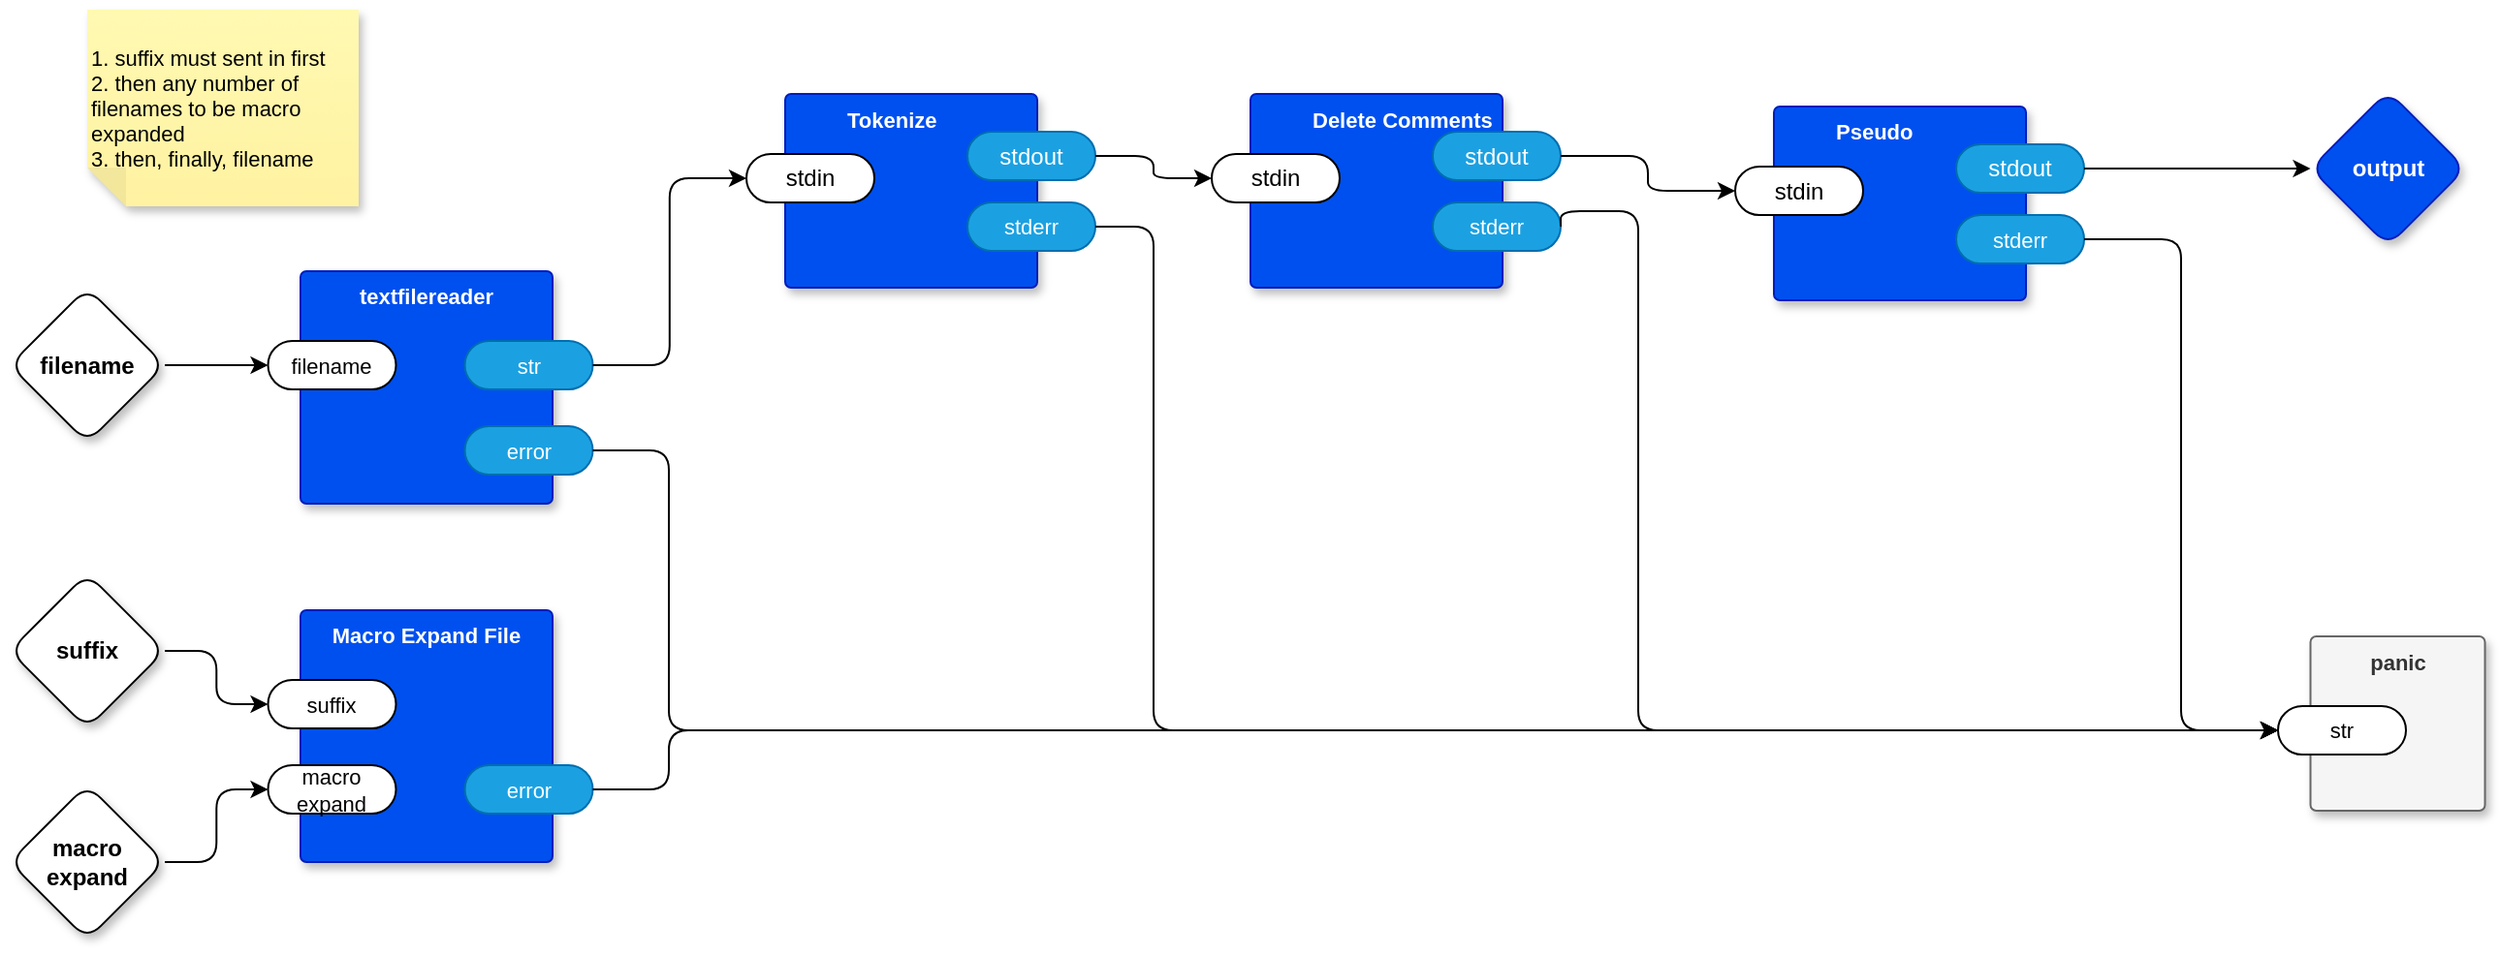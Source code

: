 <mxfile version="21.6.8" type="device" pages="10">
  <diagram id="JKiRzwpIw3zraFINHBog" name="main">
    <mxGraphModel dx="998" dy="619" grid="1" gridSize="10" guides="1" tooltips="1" connect="1" arrows="1" fold="1" page="1" pageScale="1" pageWidth="1100" pageHeight="850" math="0" shadow="0">
      <root>
        <mxCell id="0" />
        <mxCell id="1" parent="0" />
        <mxCell id="ABaYTsJAZbEAvV7Ggp3z-5" style="edgeStyle=orthogonalEdgeStyle;shape=connector;rounded=1;orthogonalLoop=1;jettySize=auto;html=1;entryX=0;entryY=0.5;entryDx=0;entryDy=0;entryPerimeter=0;labelBackgroundColor=default;strokeColor=default;fontFamily=Helvetica;fontSize=11;fontColor=default;endArrow=classic;" parent="1" source="hQF7NtFrzelggQrZhbvW-3" target="Gul_pPn51YBXzF6UtTv0-2" edge="1">
          <mxGeometry relative="1" as="geometry" />
        </mxCell>
        <mxCell id="hQF7NtFrzelggQrZhbvW-3" value="filename" style="rhombus;whiteSpace=wrap;html=1;rounded=1;fontStyle=1;glass=0;sketch=0;fontSize=12;points=[[0,0.5,0,0,0],[0.5,0,0,0,0],[0.5,1,0,0,0],[1,0.5,0,0,0]];shadow=1;" parent="1" vertex="1">
          <mxGeometry x="40" y="183.5" width="80" height="80" as="geometry" />
        </mxCell>
        <mxCell id="hQF7NtFrzelggQrZhbvW-4" value="output" style="rhombus;whiteSpace=wrap;html=1;rounded=1;fillColor=#0050ef;fontColor=#ffffff;strokeColor=#001DBC;fontStyle=1;glass=0;sketch=0;fontSize=12;points=[[0,0.5,0,0,0],[0.5,0,0,0,0],[0.5,1,0,0,0],[1,0.5,0,0,0]];shadow=1;" parent="1" vertex="1">
          <mxGeometry x="1226.75" y="82" width="80" height="80" as="geometry" />
        </mxCell>
        <mxCell id="Gul_pPn51YBXzF6UtTv0-1" value="textfilereader" style="rounded=1;whiteSpace=wrap;html=1;sketch=0;container=1;recursiveResize=0;verticalAlign=top;arcSize=6;fontStyle=1;autosize=0;points=[];absoluteArcSize=1;shadow=1;strokeColor=#001DBC;fillColor=#0050ef;fontColor=#ffffff;fontFamily=Helvetica;fontSize=11;" parent="1" vertex="1">
          <mxGeometry x="190" y="175" width="130" height="120" as="geometry">
            <mxRectangle x="-98" y="-1230" width="99" height="26" as="alternateBounds" />
          </mxGeometry>
        </mxCell>
        <mxCell id="Gul_pPn51YBXzF6UtTv0-2" value="filename" style="rounded=1;whiteSpace=wrap;html=1;sketch=0;points=[[0,0.5,0,0,0],[1,0.5,0,0,0]];arcSize=50;fontFamily=Helvetica;fontSize=11;fontColor=default;" parent="Gul_pPn51YBXzF6UtTv0-1" vertex="1">
          <mxGeometry x="-16.75" y="36" width="66" height="25" as="geometry" />
        </mxCell>
        <mxCell id="Gul_pPn51YBXzF6UtTv0-3" value="str" style="rounded=1;whiteSpace=wrap;html=1;sketch=0;points=[[0,0.5,0,0,0],[1,0.5,0,0,0]];fillColor=#1ba1e2;fontColor=#ffffff;strokeColor=#006EAF;arcSize=50;fontFamily=Helvetica;fontSize=11;" parent="Gul_pPn51YBXzF6UtTv0-1" vertex="1">
          <mxGeometry x="84.75" y="36" width="66" height="25" as="geometry" />
        </mxCell>
        <mxCell id="Gul_pPn51YBXzF6UtTv0-4" value="error" style="rounded=1;whiteSpace=wrap;html=1;sketch=0;points=[[0,0.5,0,0,0],[1,0.5,0,0,0]];fillColor=#1ba1e2;fontColor=#ffffff;strokeColor=#006EAF;arcSize=50;fontFamily=Helvetica;fontSize=11;" parent="Gul_pPn51YBXzF6UtTv0-1" vertex="1">
          <mxGeometry x="84.75" y="80" width="66" height="25" as="geometry" />
        </mxCell>
        <mxCell id="ABaYTsJAZbEAvV7Ggp3z-1" value="panic" style="rounded=1;whiteSpace=wrap;html=1;sketch=0;container=1;recursiveResize=0;verticalAlign=top;arcSize=6;fontStyle=1;autosize=0;points=[];absoluteArcSize=1;shadow=1;strokeColor=#666666;fillColor=#f5f5f5;fontFamily=Helvetica;fontSize=11;fontColor=#333333;" parent="1" vertex="1">
          <mxGeometry x="1226.75" y="363.5" width="90" height="90" as="geometry">
            <mxRectangle x="-98" y="-1230" width="99" height="26" as="alternateBounds" />
          </mxGeometry>
        </mxCell>
        <mxCell id="ABaYTsJAZbEAvV7Ggp3z-2" value="str" style="rounded=1;whiteSpace=wrap;html=1;sketch=0;points=[[0,0.5,0,0,0],[1,0.5,0,0,0]];arcSize=50;fontFamily=Helvetica;fontSize=11;fontColor=default;" parent="ABaYTsJAZbEAvV7Ggp3z-1" vertex="1">
          <mxGeometry x="-16.75" y="36" width="66" height="25" as="geometry" />
        </mxCell>
        <mxCell id="ABaYTsJAZbEAvV7Ggp3z-9" style="edgeStyle=orthogonalEdgeStyle;shape=connector;rounded=1;orthogonalLoop=1;jettySize=auto;html=1;exitX=1;exitY=0.5;exitDx=0;exitDy=0;exitPerimeter=0;entryX=0;entryY=0.5;entryDx=0;entryDy=0;entryPerimeter=0;labelBackgroundColor=default;strokeColor=default;fontFamily=Helvetica;fontSize=11;fontColor=default;endArrow=classic;" parent="1" source="Gul_pPn51YBXzF6UtTv0-3" target="xLX7eQguBZ5Upq3bny0i-17" edge="1">
          <mxGeometry relative="1" as="geometry">
            <mxPoint x="420" y="128.5" as="targetPoint" />
          </mxGeometry>
        </mxCell>
        <mxCell id="xLX7eQguBZ5Upq3bny0i-16" value="&lt;div&gt;Tokenize&lt;/div&gt;" style="rounded=1;sketch=0;container=1;recursiveResize=0;verticalAlign=top;arcSize=6;fontStyle=1;autosize=0;points=[];absoluteArcSize=1;shadow=1;strokeColor=#001DBC;fillColor=#0050ef;fontColor=#ffffff;fontFamily=Helvetica;fontSize=11;html=1;whiteSpace=wrap;align=left;spacingLeft=30;" parent="1" vertex="1">
          <mxGeometry x="440" y="83.5" width="130" height="100" as="geometry">
            <mxRectangle x="-98" y="-1230" width="99" height="26" as="alternateBounds" />
          </mxGeometry>
        </mxCell>
        <mxCell id="xLX7eQguBZ5Upq3bny0i-17" value="stdin" style="rounded=1;whiteSpace=wrap;html=1;sketch=0;points=[[0,0.5,0,0,0],[1,0.5,0,0,0]];arcSize=50;" parent="xLX7eQguBZ5Upq3bny0i-16" vertex="1">
          <mxGeometry x="-20" y="31" width="66" height="25" as="geometry" />
        </mxCell>
        <mxCell id="xLX7eQguBZ5Upq3bny0i-18" value="stderr" style="rounded=1;whiteSpace=wrap;html=1;sketch=0;points=[[0,0.5,0,0,0],[1,0.5,0,0,0]];fillColor=#1ba1e2;fontColor=#ffffff;strokeColor=#006EAF;arcSize=50;fontFamily=Helvetica;fontSize=11;" parent="xLX7eQguBZ5Upq3bny0i-16" vertex="1">
          <mxGeometry x="94" y="56" width="66" height="25" as="geometry" />
        </mxCell>
        <mxCell id="xLX7eQguBZ5Upq3bny0i-19" value="stdout" style="rounded=1;whiteSpace=wrap;html=1;sketch=0;points=[[0,0.5,0,0,0],[1,0.5,0,0,0]];fillColor=#1ba1e2;fontColor=#ffffff;strokeColor=#006EAF;arcSize=50;" parent="xLX7eQguBZ5Upq3bny0i-16" vertex="1">
          <mxGeometry x="94" y="19.5" width="66" height="25" as="geometry" />
        </mxCell>
        <mxCell id="xLX7eQguBZ5Upq3bny0i-26" style="edgeStyle=orthogonalEdgeStyle;shape=connector;rounded=1;orthogonalLoop=1;jettySize=auto;html=1;exitX=1;exitY=0.5;exitDx=0;exitDy=0;exitPerimeter=0;entryX=0;entryY=0.5;entryDx=0;entryDy=0;entryPerimeter=0;labelBackgroundColor=default;strokeColor=default;fontFamily=Helvetica;fontSize=11;fontColor=default;endArrow=classic;" parent="1" source="xLX7eQguBZ5Upq3bny0i-18" target="ABaYTsJAZbEAvV7Ggp3z-2" edge="1">
          <mxGeometry relative="1" as="geometry">
            <Array as="points">
              <mxPoint x="630" y="152" />
              <mxPoint x="630" y="412" />
            </Array>
          </mxGeometry>
        </mxCell>
        <mxCell id="WWSgFqgPtFgQqXYoqULp-1" value="&lt;div&gt;Delete Comments&lt;/div&gt;" style="rounded=1;sketch=0;container=1;recursiveResize=0;verticalAlign=top;arcSize=6;fontStyle=1;autosize=0;points=[];absoluteArcSize=1;shadow=1;strokeColor=#001DBC;fillColor=#0050ef;fontColor=#ffffff;fontFamily=Helvetica;fontSize=11;html=1;whiteSpace=wrap;align=left;spacingLeft=30;" vertex="1" parent="1">
          <mxGeometry x="680" y="83.5" width="130" height="100" as="geometry">
            <mxRectangle x="-98" y="-1230" width="99" height="26" as="alternateBounds" />
          </mxGeometry>
        </mxCell>
        <mxCell id="WWSgFqgPtFgQqXYoqULp-2" value="stdin" style="rounded=1;whiteSpace=wrap;html=1;sketch=0;points=[[0,0.5,0,0,0],[1,0.5,0,0,0]];arcSize=50;" vertex="1" parent="WWSgFqgPtFgQqXYoqULp-1">
          <mxGeometry x="-20" y="31" width="66" height="25" as="geometry" />
        </mxCell>
        <mxCell id="WWSgFqgPtFgQqXYoqULp-3" value="stderr" style="rounded=1;whiteSpace=wrap;html=1;sketch=0;points=[[0,0.5,0,0,0],[1,0.5,0,0,0]];fillColor=#1ba1e2;fontColor=#ffffff;strokeColor=#006EAF;arcSize=50;fontFamily=Helvetica;fontSize=11;" vertex="1" parent="WWSgFqgPtFgQqXYoqULp-1">
          <mxGeometry x="94" y="56" width="66" height="25" as="geometry" />
        </mxCell>
        <mxCell id="WWSgFqgPtFgQqXYoqULp-4" value="stdout" style="rounded=1;whiteSpace=wrap;html=1;sketch=0;points=[[0,0.5,0,0,0],[1,0.5,0,0,0]];fillColor=#1ba1e2;fontColor=#ffffff;strokeColor=#006EAF;arcSize=50;" vertex="1" parent="WWSgFqgPtFgQqXYoqULp-1">
          <mxGeometry x="94" y="19.5" width="66" height="25" as="geometry" />
        </mxCell>
        <mxCell id="WWSgFqgPtFgQqXYoqULp-5" style="edgeStyle=orthogonalEdgeStyle;shape=connector;rounded=1;orthogonalLoop=1;jettySize=auto;html=1;exitX=1;exitY=0.5;exitDx=0;exitDy=0;exitPerimeter=0;entryX=0;entryY=0.5;entryDx=0;entryDy=0;entryPerimeter=0;labelBackgroundColor=default;strokeColor=default;fontFamily=Helvetica;fontSize=11;fontColor=default;endArrow=classic;" edge="1" parent="1" source="xLX7eQguBZ5Upq3bny0i-19" target="WWSgFqgPtFgQqXYoqULp-2">
          <mxGeometry relative="1" as="geometry" />
        </mxCell>
        <mxCell id="WWSgFqgPtFgQqXYoqULp-7" style="edgeStyle=orthogonalEdgeStyle;shape=connector;rounded=1;orthogonalLoop=1;jettySize=auto;html=1;exitX=1;exitY=0.5;exitDx=0;exitDy=0;exitPerimeter=0;entryX=0;entryY=0.5;entryDx=0;entryDy=0;entryPerimeter=0;labelBackgroundColor=default;strokeColor=default;fontFamily=Helvetica;fontSize=11;fontColor=default;endArrow=classic;" edge="1" parent="1" source="WWSgFqgPtFgQqXYoqULp-3" target="ABaYTsJAZbEAvV7Ggp3z-2">
          <mxGeometry relative="1" as="geometry">
            <Array as="points">
              <mxPoint x="880" y="144" />
              <mxPoint x="880" y="412" />
            </Array>
          </mxGeometry>
        </mxCell>
        <mxCell id="yYvW2jDAUfvJPspzs2Eu-1" style="edgeStyle=orthogonalEdgeStyle;shape=connector;rounded=1;orthogonalLoop=1;jettySize=auto;html=1;exitX=1;exitY=0.5;exitDx=0;exitDy=0;exitPerimeter=0;entryX=0;entryY=0.5;entryDx=0;entryDy=0;entryPerimeter=0;labelBackgroundColor=default;strokeColor=default;fontFamily=Helvetica;fontSize=11;fontColor=default;endArrow=classic;" edge="1" parent="1" source="Gul_pPn51YBXzF6UtTv0-4" target="ABaYTsJAZbEAvV7Ggp3z-2">
          <mxGeometry relative="1" as="geometry">
            <Array as="points">
              <mxPoint x="380" y="268" />
              <mxPoint x="380" y="412" />
            </Array>
          </mxGeometry>
        </mxCell>
        <mxCell id="IsI3FkqyFb9E6frD3zN7-1" value="&lt;div&gt;Pseudo&lt;/div&gt;" style="rounded=1;sketch=0;container=1;recursiveResize=0;verticalAlign=top;arcSize=6;fontStyle=1;autosize=0;points=[];absoluteArcSize=1;shadow=1;strokeColor=#001DBC;fillColor=#0050ef;fontColor=#ffffff;fontFamily=Helvetica;fontSize=11;html=1;whiteSpace=wrap;align=left;spacingLeft=30;" vertex="1" parent="1">
          <mxGeometry x="950" y="90" width="130" height="100" as="geometry">
            <mxRectangle x="-98" y="-1230" width="99" height="26" as="alternateBounds" />
          </mxGeometry>
        </mxCell>
        <mxCell id="IsI3FkqyFb9E6frD3zN7-2" value="stdin" style="rounded=1;whiteSpace=wrap;html=1;sketch=0;points=[[0,0.5,0,0,0],[1,0.5,0,0,0]];arcSize=50;" vertex="1" parent="IsI3FkqyFb9E6frD3zN7-1">
          <mxGeometry x="-20" y="31" width="66" height="25" as="geometry" />
        </mxCell>
        <mxCell id="IsI3FkqyFb9E6frD3zN7-3" value="stderr" style="rounded=1;whiteSpace=wrap;html=1;sketch=0;points=[[0,0.5,0,0,0],[1,0.5,0,0,0]];fillColor=#1ba1e2;fontColor=#ffffff;strokeColor=#006EAF;arcSize=50;fontFamily=Helvetica;fontSize=11;" vertex="1" parent="IsI3FkqyFb9E6frD3zN7-1">
          <mxGeometry x="94" y="56" width="66" height="25" as="geometry" />
        </mxCell>
        <mxCell id="IsI3FkqyFb9E6frD3zN7-4" value="stdout" style="rounded=1;whiteSpace=wrap;html=1;sketch=0;points=[[0,0.5,0,0,0],[1,0.5,0,0,0]];fillColor=#1ba1e2;fontColor=#ffffff;strokeColor=#006EAF;arcSize=50;" vertex="1" parent="IsI3FkqyFb9E6frD3zN7-1">
          <mxGeometry x="94" y="19.5" width="66" height="25" as="geometry" />
        </mxCell>
        <mxCell id="IsI3FkqyFb9E6frD3zN7-5" style="edgeStyle=orthogonalEdgeStyle;shape=connector;rounded=1;orthogonalLoop=1;jettySize=auto;html=1;exitX=1;exitY=0.5;exitDx=0;exitDy=0;exitPerimeter=0;entryX=0;entryY=0.5;entryDx=0;entryDy=0;entryPerimeter=0;labelBackgroundColor=default;strokeColor=default;fontFamily=Helvetica;fontSize=11;fontColor=default;endArrow=classic;" edge="1" parent="1" source="WWSgFqgPtFgQqXYoqULp-4" target="IsI3FkqyFb9E6frD3zN7-2">
          <mxGeometry relative="1" as="geometry" />
        </mxCell>
        <mxCell id="IsI3FkqyFb9E6frD3zN7-6" style="edgeStyle=orthogonalEdgeStyle;shape=connector;rounded=1;orthogonalLoop=1;jettySize=auto;html=1;exitX=1;exitY=0.5;exitDx=0;exitDy=0;exitPerimeter=0;entryX=0;entryY=0.5;entryDx=0;entryDy=0;entryPerimeter=0;labelBackgroundColor=default;strokeColor=default;fontFamily=Helvetica;fontSize=11;fontColor=default;endArrow=classic;" edge="1" parent="1" source="IsI3FkqyFb9E6frD3zN7-4" target="hQF7NtFrzelggQrZhbvW-4">
          <mxGeometry relative="1" as="geometry" />
        </mxCell>
        <mxCell id="IsI3FkqyFb9E6frD3zN7-7" style="edgeStyle=orthogonalEdgeStyle;shape=connector;rounded=1;orthogonalLoop=1;jettySize=auto;html=1;exitX=1;exitY=0.5;exitDx=0;exitDy=0;exitPerimeter=0;entryX=0;entryY=0.5;entryDx=0;entryDy=0;entryPerimeter=0;labelBackgroundColor=default;strokeColor=default;fontFamily=Helvetica;fontSize=11;fontColor=default;endArrow=classic;" edge="1" parent="1" source="IsI3FkqyFb9E6frD3zN7-3" target="ABaYTsJAZbEAvV7Ggp3z-2">
          <mxGeometry relative="1" as="geometry" />
        </mxCell>
        <mxCell id="mdTU6VXUs1erEyhWtYJg-1" value="Macro Expand File" style="rounded=1;whiteSpace=wrap;html=1;sketch=0;container=1;recursiveResize=0;verticalAlign=top;arcSize=6;fontStyle=1;autosize=0;points=[];absoluteArcSize=1;shadow=1;strokeColor=#001DBC;fillColor=#0050ef;fontColor=#ffffff;fontFamily=Helvetica;fontSize=11;" vertex="1" parent="1">
          <mxGeometry x="190" y="350" width="130" height="130" as="geometry">
            <mxRectangle x="-98" y="-1230" width="99" height="26" as="alternateBounds" />
          </mxGeometry>
        </mxCell>
        <mxCell id="mdTU6VXUs1erEyhWtYJg-2" value="suffix" style="rounded=1;whiteSpace=wrap;html=1;sketch=0;points=[[0,0.5,0,0,0],[1,0.5,0,0,0]];arcSize=50;fontFamily=Helvetica;fontSize=11;fontColor=default;" vertex="1" parent="mdTU6VXUs1erEyhWtYJg-1">
          <mxGeometry x="-16.75" y="36" width="66" height="25" as="geometry" />
        </mxCell>
        <mxCell id="mdTU6VXUs1erEyhWtYJg-4" value="error" style="rounded=1;whiteSpace=wrap;html=1;sketch=0;points=[[0,0.5,0,0,0],[1,0.5,0,0,0]];fillColor=#1ba1e2;fontColor=#ffffff;strokeColor=#006EAF;arcSize=50;fontFamily=Helvetica;fontSize=11;" vertex="1" parent="mdTU6VXUs1erEyhWtYJg-1">
          <mxGeometry x="84.75" y="80" width="66" height="25" as="geometry" />
        </mxCell>
        <mxCell id="mdTU6VXUs1erEyhWtYJg-5" value="macro expand" style="rounded=1;whiteSpace=wrap;html=1;sketch=0;points=[[0,0.5,0,0,0],[1,0.5,0,0,0]];arcSize=50;fontFamily=Helvetica;fontSize=11;fontColor=default;" vertex="1" parent="mdTU6VXUs1erEyhWtYJg-1">
          <mxGeometry x="-16.75" y="80" width="66" height="25" as="geometry" />
        </mxCell>
        <mxCell id="mdTU6VXUs1erEyhWtYJg-8" style="edgeStyle=orthogonalEdgeStyle;shape=connector;rounded=1;jumpStyle=arc;orthogonalLoop=1;jettySize=auto;html=1;labelBackgroundColor=default;strokeColor=default;fontFamily=Helvetica;fontSize=11;fontColor=default;endArrow=classic;" edge="1" parent="1" source="mdTU6VXUs1erEyhWtYJg-6" target="mdTU6VXUs1erEyhWtYJg-2">
          <mxGeometry relative="1" as="geometry" />
        </mxCell>
        <mxCell id="mdTU6VXUs1erEyhWtYJg-6" value="suffix" style="rhombus;whiteSpace=wrap;html=1;rounded=1;fontStyle=1;glass=0;sketch=0;fontSize=12;points=[[0,0.5,0,0,0],[0.5,0,0,0,0],[0.5,1,0,0,0],[1,0.5,0,0,0]];shadow=1;" vertex="1" parent="1">
          <mxGeometry x="40" y="331" width="80" height="80" as="geometry" />
        </mxCell>
        <mxCell id="mdTU6VXUs1erEyhWtYJg-9" style="edgeStyle=orthogonalEdgeStyle;shape=connector;rounded=1;jumpStyle=arc;orthogonalLoop=1;jettySize=auto;html=1;entryX=0;entryY=0.5;entryDx=0;entryDy=0;entryPerimeter=0;labelBackgroundColor=default;strokeColor=default;fontFamily=Helvetica;fontSize=11;fontColor=default;endArrow=classic;" edge="1" parent="1" source="mdTU6VXUs1erEyhWtYJg-7" target="mdTU6VXUs1erEyhWtYJg-5">
          <mxGeometry relative="1" as="geometry" />
        </mxCell>
        <mxCell id="mdTU6VXUs1erEyhWtYJg-7" value="macro expand" style="rhombus;whiteSpace=wrap;html=1;rounded=1;fontStyle=1;glass=0;sketch=0;fontSize=12;points=[[0,0.5,0,0,0],[0.5,0,0,0,0],[0.5,1,0,0,0],[1,0.5,0,0,0]];shadow=1;" vertex="1" parent="1">
          <mxGeometry x="40" y="440" width="80" height="80" as="geometry" />
        </mxCell>
        <mxCell id="mdTU6VXUs1erEyhWtYJg-10" style="edgeStyle=orthogonalEdgeStyle;shape=connector;rounded=1;jumpStyle=arc;orthogonalLoop=1;jettySize=auto;html=1;entryX=0;entryY=0.5;entryDx=0;entryDy=0;entryPerimeter=0;labelBackgroundColor=default;strokeColor=default;fontFamily=Helvetica;fontSize=11;fontColor=default;endArrow=classic;" edge="1" parent="1" source="mdTU6VXUs1erEyhWtYJg-4" target="ABaYTsJAZbEAvV7Ggp3z-2">
          <mxGeometry relative="1" as="geometry">
            <Array as="points">
              <mxPoint x="380" y="443" />
              <mxPoint x="380" y="412" />
            </Array>
          </mxGeometry>
        </mxCell>
        <mxCell id="RtTV4Nrd4pLUfrItGb7c-1" value="1. suffix must sent in first&lt;br&gt;2. then any number of filenames to be macro expanded&lt;br&gt;3. then, finally, filename" style="shape=note;whiteSpace=wrap;html=1;backgroundOutline=1;fontColor=#000000;darkOpacity=0.05;fillColor=#FFF9B2;strokeColor=none;fillStyle=solid;direction=west;gradientDirection=north;gradientColor=#FFF2A1;shadow=1;size=20;pointerEvents=1;fontFamily=Helvetica;fontSize=11;align=left;" vertex="1" parent="1">
          <mxGeometry x="80" y="40" width="140" height="101.5" as="geometry" />
        </mxCell>
      </root>
    </mxGraphModel>
  </diagram>
  <diagram id="cZZ443bQ9mZaEr_FJnvC" name="textfilereader">
    <mxGraphModel dx="2098" dy="619" grid="1" gridSize="10" guides="1" tooltips="1" connect="1" arrows="1" fold="1" page="1" pageScale="1" pageWidth="1100" pageHeight="850" math="0" shadow="0">
      <root>
        <mxCell id="0" />
        <mxCell id="1" parent="0" />
        <mxCell id="_DwD8Pvb7u_NGquOlMRM-1" value="Read Text From FD" style="rounded=1;whiteSpace=wrap;html=1;sketch=0;container=1;recursiveResize=0;verticalAlign=top;arcSize=6;fontStyle=1;autosize=0;points=[];absoluteArcSize=1;shadow=1;strokeColor=#001DBC;fillColor=#0050ef;fontColor=#ffffff;fontFamily=Helvetica;fontSize=11;" parent="1" vertex="1">
          <mxGeometry x="370" y="153" width="130" height="117" as="geometry">
            <mxRectangle x="-98" y="-1230" width="99" height="26" as="alternateBounds" />
          </mxGeometry>
        </mxCell>
        <mxCell id="_DwD8Pvb7u_NGquOlMRM-2" value="fd" style="rounded=1;whiteSpace=wrap;html=1;sketch=0;points=[[0,0.5,0,0,0],[1,0.5,0,0,0]];arcSize=50;fontFamily=Helvetica;fontSize=11;fontColor=default;" parent="_DwD8Pvb7u_NGquOlMRM-1" vertex="1">
          <mxGeometry x="-16.75" y="36" width="66" height="25" as="geometry" />
        </mxCell>
        <mxCell id="_DwD8Pvb7u_NGquOlMRM-3" value="str" style="rounded=1;whiteSpace=wrap;html=1;sketch=0;points=[[0,0.5,0,0,0],[1,0.5,0,0,0]];fillColor=#1ba1e2;fontColor=#ffffff;strokeColor=#006EAF;arcSize=50;fontFamily=Helvetica;fontSize=11;" parent="_DwD8Pvb7u_NGquOlMRM-1" vertex="1">
          <mxGeometry x="84.75" y="36" width="66" height="25" as="geometry" />
        </mxCell>
        <mxCell id="Uk9tNtOir4AJttoB1tT3-3" value="error" style="rounded=1;whiteSpace=wrap;html=1;sketch=0;points=[[0,0.5,0,0,0],[1,0.5,0,0,0]];fillColor=#1ba1e2;fontColor=#ffffff;strokeColor=#006EAF;arcSize=50;fontFamily=Helvetica;fontSize=11;" parent="_DwD8Pvb7u_NGquOlMRM-1" vertex="1">
          <mxGeometry x="84.75" y="77" width="66" height="25" as="geometry" />
        </mxCell>
        <mxCell id="Q7mnjypjolfxHuQ4Fn7u-5" style="edgeStyle=orthogonalEdgeStyle;shape=connector;rounded=1;orthogonalLoop=1;jettySize=auto;html=1;entryX=0;entryY=0.5;entryDx=0;entryDy=0;entryPerimeter=0;labelBackgroundColor=default;strokeColor=default;fontFamily=Helvetica;fontSize=11;fontColor=default;endArrow=classic;" parent="1" source="_DwD8Pvb7u_NGquOlMRM-4" target="Q7mnjypjolfxHuQ4Fn7u-2" edge="1">
          <mxGeometry relative="1" as="geometry" />
        </mxCell>
        <mxCell id="_DwD8Pvb7u_NGquOlMRM-4" value="filename" style="rhombus;whiteSpace=wrap;html=1;rounded=1;fontStyle=1;glass=0;sketch=0;fontSize=12;points=[[0,0.5,0,0,0],[0.5,0,0,0,0],[0.5,1,0,0,0],[1,0.5,0,0,0]];shadow=1;fontFamily=Helvetica;fontColor=default;" parent="1" vertex="1">
          <mxGeometry x="-10" y="161.5" width="80" height="80" as="geometry" />
        </mxCell>
        <mxCell id="_DwD8Pvb7u_NGquOlMRM-5" value="str" style="rhombus;whiteSpace=wrap;html=1;rounded=1;fillColor=#0050ef;fontColor=#ffffff;strokeColor=#001DBC;fontStyle=1;glass=0;sketch=0;fontSize=12;points=[[0,0.5,0,0,0],[0.5,0,0,0,0],[0.5,1,0,0,0],[1,0.5,0,0,0]];shadow=1;fontFamily=Helvetica;" parent="1" vertex="1">
          <mxGeometry x="600" y="161.5" width="80" height="80" as="geometry" />
        </mxCell>
        <mxCell id="Uk9tNtOir4AJttoB1tT3-2" style="edgeStyle=orthogonalEdgeStyle;shape=connector;rounded=1;orthogonalLoop=1;jettySize=auto;html=1;exitX=1;exitY=0.5;exitDx=0;exitDy=0;exitPerimeter=0;labelBackgroundColor=default;strokeColor=default;fontFamily=Helvetica;fontSize=11;fontColor=default;endArrow=classic;" parent="1" source="_DwD8Pvb7u_NGquOlMRM-3" target="_DwD8Pvb7u_NGquOlMRM-5" edge="1">
          <mxGeometry relative="1" as="geometry" />
        </mxCell>
        <mxCell id="Uk9tNtOir4AJttoB1tT3-9" style="edgeStyle=orthogonalEdgeStyle;shape=connector;rounded=1;orthogonalLoop=1;jettySize=auto;html=1;exitX=1;exitY=0.5;exitDx=0;exitDy=0;exitPerimeter=0;entryX=0;entryY=0.5;entryDx=0;entryDy=0;entryPerimeter=0;labelBackgroundColor=default;strokeColor=default;fontFamily=Helvetica;fontSize=11;fontColor=default;endArrow=classic;" parent="1" source="Uk9tNtOir4AJttoB1tT3-3" target="fgkWMLVJ6PQbi83lySrl-1" edge="1">
          <mxGeometry relative="1" as="geometry">
            <mxPoint x="463.25" y="368.5" as="targetPoint" />
          </mxGeometry>
        </mxCell>
        <mxCell id="fgkWMLVJ6PQbi83lySrl-1" value="error" style="rhombus;whiteSpace=wrap;html=1;rounded=1;fillColor=#0050ef;fontColor=#ffffff;strokeColor=#001DBC;fontStyle=1;glass=0;sketch=0;fontSize=12;points=[[0,0.5,0,0,0],[0.5,0,0,0,0],[0.5,1,0,0,0],[1,0.5,0,0,0]];shadow=1;fontFamily=Helvetica;" parent="1" vertex="1">
          <mxGeometry x="600" y="280" width="80" height="80" as="geometry" />
        </mxCell>
        <mxCell id="Q7mnjypjolfxHuQ4Fn7u-1" value="Open Text File" style="rounded=1;whiteSpace=wrap;html=1;sketch=0;container=1;recursiveResize=0;verticalAlign=top;arcSize=6;fontStyle=1;autosize=0;points=[];absoluteArcSize=1;shadow=1;strokeColor=#001DBC;fillColor=#0050ef;fontColor=#ffffff;fontFamily=Helvetica;fontSize=11;" parent="1" vertex="1">
          <mxGeometry x="150" y="153" width="130" height="117" as="geometry">
            <mxRectangle x="-98" y="-1230" width="99" height="26" as="alternateBounds" />
          </mxGeometry>
        </mxCell>
        <mxCell id="Q7mnjypjolfxHuQ4Fn7u-2" value="filename" style="rounded=1;whiteSpace=wrap;html=1;sketch=0;points=[[0,0.5,0,0,0],[1,0.5,0,0,0]];arcSize=50;fontFamily=Helvetica;fontSize=11;fontColor=default;" parent="Q7mnjypjolfxHuQ4Fn7u-1" vertex="1">
          <mxGeometry x="-16.75" y="36" width="66" height="25" as="geometry" />
        </mxCell>
        <mxCell id="Q7mnjypjolfxHuQ4Fn7u-3" value="fd" style="rounded=1;whiteSpace=wrap;html=1;sketch=0;points=[[0,0.5,0,0,0],[1,0.5,0,0,0]];fillColor=#1ba1e2;fontColor=#ffffff;strokeColor=#006EAF;arcSize=50;fontFamily=Helvetica;fontSize=11;" parent="Q7mnjypjolfxHuQ4Fn7u-1" vertex="1">
          <mxGeometry x="84.75" y="36" width="66" height="25" as="geometry" />
        </mxCell>
        <mxCell id="Q7mnjypjolfxHuQ4Fn7u-4" value="error" style="rounded=1;whiteSpace=wrap;html=1;sketch=0;points=[[0,0.5,0,0,0],[1,0.5,0,0,0]];fillColor=#1ba1e2;fontColor=#ffffff;strokeColor=#006EAF;arcSize=50;fontFamily=Helvetica;fontSize=11;" parent="Q7mnjypjolfxHuQ4Fn7u-1" vertex="1">
          <mxGeometry x="84.75" y="77" width="66" height="25" as="geometry" />
        </mxCell>
        <mxCell id="Q7mnjypjolfxHuQ4Fn7u-6" style="edgeStyle=orthogonalEdgeStyle;shape=connector;rounded=1;orthogonalLoop=1;jettySize=auto;html=1;exitX=1;exitY=0.5;exitDx=0;exitDy=0;exitPerimeter=0;entryX=0;entryY=0.5;entryDx=0;entryDy=0;entryPerimeter=0;labelBackgroundColor=default;strokeColor=default;fontFamily=Helvetica;fontSize=11;fontColor=default;endArrow=classic;" parent="1" source="Q7mnjypjolfxHuQ4Fn7u-3" target="_DwD8Pvb7u_NGquOlMRM-2" edge="1">
          <mxGeometry relative="1" as="geometry" />
        </mxCell>
        <mxCell id="Q7mnjypjolfxHuQ4Fn7u-7" style="edgeStyle=orthogonalEdgeStyle;shape=connector;rounded=1;orthogonalLoop=1;jettySize=auto;html=1;exitX=1;exitY=0.5;exitDx=0;exitDy=0;exitPerimeter=0;entryX=0;entryY=0.5;entryDx=0;entryDy=0;entryPerimeter=0;labelBackgroundColor=default;strokeColor=default;fontFamily=Helvetica;fontSize=11;fontColor=default;endArrow=classic;" parent="1" source="Q7mnjypjolfxHuQ4Fn7u-4" target="fgkWMLVJ6PQbi83lySrl-1" edge="1">
          <mxGeometry relative="1" as="geometry">
            <Array as="points">
              <mxPoint x="340" y="243" />
              <mxPoint x="340" y="320" />
            </Array>
          </mxGeometry>
        </mxCell>
      </root>
    </mxGraphModel>
  </diagram>
  <diagram id="7DNM-eP9j6PZDW1tLhZQ" name="Delete Macro Definitions">
    <mxGraphModel dx="998" dy="619" grid="1" gridSize="10" guides="1" tooltips="1" connect="1" arrows="1" fold="1" page="1" pageScale="1" pageWidth="1100" pageHeight="850" math="0" shadow="0">
      <root>
        <mxCell id="0" />
        <mxCell id="1" parent="0" />
        <mxCell id="I6REY8XgrfC1Dy5Ot6Xa-1" value="&lt;div&gt;$ sed -E&lt;/div&gt;&lt;div&gt;&amp;nbsp; &amp;nbsp; -e &#39;/FIFO +\:\:/d&#39;&lt;/div&gt;&lt;div&gt;&amp;nbsp; &amp;nbsp; -e &#39;/fifo_push +\:\:/d&#39;&lt;/div&gt;&lt;div&gt;&amp;nbsp; &amp;nbsp; -e &#39;/fifo_pop +\:\:/d&#39;&lt;/div&gt;&lt;div&gt;&amp;nbsp; &amp;nbsp; -e &#39;/ENTER +\:\:/d&#39;&lt;/div&gt;&lt;div&gt;&amp;nbsp; &amp;nbsp; -e &#39;/EXIT +\:\:/d&#39;&lt;/div&gt;&lt;div&gt;&lt;br&gt;&lt;/div&gt;" style="rounded=1;sketch=0;container=1;recursiveResize=0;verticalAlign=top;arcSize=6;fontStyle=1;autosize=0;points=[];absoluteArcSize=1;shadow=1;strokeColor=#001DBC;fillColor=#0050ef;fontColor=#ffffff;fontFamily=Helvetica;fontSize=11;html=1;whiteSpace=wrap;align=left;spacingLeft=30;" parent="1" vertex="1">
          <mxGeometry x="200" y="120" width="210" height="100" as="geometry">
            <mxRectangle x="-98" y="-1230" width="99" height="26" as="alternateBounds" />
          </mxGeometry>
        </mxCell>
        <mxCell id="I6REY8XgrfC1Dy5Ot6Xa-2" value="stdin" style="rounded=1;whiteSpace=wrap;html=1;sketch=0;points=[[0,0.5,0,0,0],[1,0.5,0,0,0]];arcSize=50;" parent="I6REY8XgrfC1Dy5Ot6Xa-1" vertex="1">
          <mxGeometry x="-20" y="31" width="66" height="25" as="geometry" />
        </mxCell>
        <mxCell id="I6REY8XgrfC1Dy5Ot6Xa-3" value="stderr" style="rounded=1;whiteSpace=wrap;html=1;sketch=0;points=[[0,0.5,0,0,0],[1,0.5,0,0,0]];fillColor=#1ba1e2;fontColor=#ffffff;strokeColor=#006EAF;arcSize=50;fontFamily=Helvetica;fontSize=11;" parent="I6REY8XgrfC1Dy5Ot6Xa-1" vertex="1">
          <mxGeometry x="160" y="56" width="66" height="25" as="geometry" />
        </mxCell>
        <mxCell id="I6REY8XgrfC1Dy5Ot6Xa-4" value="stdout" style="rounded=1;whiteSpace=wrap;html=1;sketch=0;points=[[0,0.5,0,0,0],[1,0.5,0,0,0]];fillColor=#1ba1e2;fontColor=#ffffff;strokeColor=#006EAF;arcSize=50;" parent="I6REY8XgrfC1Dy5Ot6Xa-1" vertex="1">
          <mxGeometry x="160" y="20" width="66" height="25" as="geometry" />
        </mxCell>
        <mxCell id="I6REY8XgrfC1Dy5Ot6Xa-8" style="edgeStyle=orthogonalEdgeStyle;rounded=1;orthogonalLoop=1;jettySize=auto;html=1;entryX=0;entryY=0.5;entryDx=0;entryDy=0;entryPerimeter=0;" parent="1" source="I6REY8XgrfC1Dy5Ot6Xa-5" target="I6REY8XgrfC1Dy5Ot6Xa-2" edge="1">
          <mxGeometry relative="1" as="geometry" />
        </mxCell>
        <mxCell id="I6REY8XgrfC1Dy5Ot6Xa-5" value="stdin" style="rhombus;whiteSpace=wrap;html=1;rounded=1;fontStyle=1;glass=0;sketch=0;fontSize=12;points=[[0,0.5,0,0,0],[0.5,0,0,0,0],[0.5,1,0,0,0],[1,0.5,0,0,0]];shadow=1;" parent="1" vertex="1">
          <mxGeometry x="40" y="130" width="80" height="80" as="geometry" />
        </mxCell>
        <mxCell id="I6REY8XgrfC1Dy5Ot6Xa-6" value="stdout" style="rhombus;whiteSpace=wrap;html=1;rounded=1;fillColor=#0050ef;fontColor=#ffffff;strokeColor=#001DBC;fontStyle=1;glass=0;sketch=0;fontSize=12;points=[[0,0.5,0,0,0],[0.5,0,0,0,0],[0.5,1,0,0,0],[1,0.5,0,0,0]];shadow=1;" parent="1" vertex="1">
          <mxGeometry x="490" y="110" width="80" height="80" as="geometry" />
        </mxCell>
        <mxCell id="I6REY8XgrfC1Dy5Ot6Xa-7" value="stderr" style="rhombus;whiteSpace=wrap;html=1;rounded=1;fillColor=#0050ef;fontColor=#ffffff;strokeColor=#001DBC;fontStyle=1;glass=0;sketch=0;fontSize=12;points=[[0,0.5,0,0,0],[0.5,0,0,0,0],[0.5,1,0,0,0],[1,0.5,0,0,0]];shadow=1;" parent="1" vertex="1">
          <mxGeometry x="490" y="210" width="80" height="80" as="geometry" />
        </mxCell>
        <mxCell id="I6REY8XgrfC1Dy5Ot6Xa-12" style="edgeStyle=orthogonalEdgeStyle;shape=connector;rounded=1;orthogonalLoop=1;jettySize=auto;html=1;entryX=0;entryY=0.5;entryDx=0;entryDy=0;entryPerimeter=0;labelBackgroundColor=default;strokeColor=default;fontFamily=Helvetica;fontSize=11;fontColor=default;endArrow=classic;" parent="1" source="I6REY8XgrfC1Dy5Ot6Xa-3" target="I6REY8XgrfC1Dy5Ot6Xa-7" edge="1">
          <mxGeometry relative="1" as="geometry">
            <Array as="points">
              <mxPoint x="458" y="189" />
              <mxPoint x="458" y="250" />
            </Array>
          </mxGeometry>
        </mxCell>
        <mxCell id="I6REY8XgrfC1Dy5Ot6Xa-13" style="edgeStyle=orthogonalEdgeStyle;shape=connector;rounded=1;orthogonalLoop=1;jettySize=auto;html=1;exitX=1;exitY=0.5;exitDx=0;exitDy=0;exitPerimeter=0;entryX=0;entryY=0.5;entryDx=0;entryDy=0;entryPerimeter=0;labelBackgroundColor=default;strokeColor=default;fontFamily=Helvetica;fontSize=11;fontColor=default;endArrow=classic;" parent="1" source="I6REY8XgrfC1Dy5Ot6Xa-4" target="I6REY8XgrfC1Dy5Ot6Xa-6" edge="1">
          <mxGeometry relative="1" as="geometry" />
        </mxCell>
      </root>
    </mxGraphModel>
  </diagram>
  <diagram name="Comment Out Noise" id="ZL7gYHnSIY0B_cSu30ur">
    <mxGraphModel dx="998" dy="619" grid="1" gridSize="10" guides="1" tooltips="1" connect="1" arrows="1" fold="1" page="1" pageScale="1" pageWidth="1100" pageHeight="850" math="0" shadow="0">
      <root>
        <mxCell id="7Kt9DVhAJ9BCz7PAiOnh-0" />
        <mxCell id="7Kt9DVhAJ9BCz7PAiOnh-1" parent="7Kt9DVhAJ9BCz7PAiOnh-0" />
        <mxCell id="7Kt9DVhAJ9BCz7PAiOnh-2" value="&lt;div&gt;&lt;div&gt;$ sed -E&lt;/div&gt;&lt;div&gt;&amp;nbsp; &amp;nbsp; -e &#39;s/package /\/\/ package /&#39;&lt;/div&gt;&lt;div&gt;&amp;nbsp; &amp;nbsp; -e &#39;s/import /\/\/ import /&#39;&lt;/div&gt;&lt;/div&gt;&lt;div&gt;&lt;br&gt;&lt;/div&gt;" style="rounded=1;sketch=0;container=1;recursiveResize=0;verticalAlign=top;arcSize=6;fontStyle=1;autosize=0;points=[];absoluteArcSize=1;shadow=1;strokeColor=#001DBC;fillColor=#0050ef;fontColor=#ffffff;fontFamily=Helvetica;fontSize=11;html=1;whiteSpace=wrap;align=left;spacingLeft=30;" parent="7Kt9DVhAJ9BCz7PAiOnh-1" vertex="1">
          <mxGeometry x="200" y="120" width="210" height="140" as="geometry">
            <mxRectangle x="-98" y="-1230" width="99" height="26" as="alternateBounds" />
          </mxGeometry>
        </mxCell>
        <mxCell id="7Kt9DVhAJ9BCz7PAiOnh-3" value="stdin" style="rounded=1;whiteSpace=wrap;html=1;sketch=0;points=[[0,0.5,0,0,0],[1,0.5,0,0,0]];arcSize=50;" parent="7Kt9DVhAJ9BCz7PAiOnh-2" vertex="1">
          <mxGeometry x="-20" y="57.5" width="66" height="25" as="geometry" />
        </mxCell>
        <mxCell id="7Kt9DVhAJ9BCz7PAiOnh-4" value="stderr" style="rounded=1;whiteSpace=wrap;html=1;sketch=0;points=[[0,0.5,0,0,0],[1,0.5,0,0,0]];fillColor=#1ba1e2;fontColor=#ffffff;strokeColor=#006EAF;arcSize=50;fontFamily=Helvetica;fontSize=11;" parent="7Kt9DVhAJ9BCz7PAiOnh-2" vertex="1">
          <mxGeometry x="160" y="100" width="66" height="25" as="geometry" />
        </mxCell>
        <mxCell id="7Kt9DVhAJ9BCz7PAiOnh-5" value="stdout" style="rounded=1;whiteSpace=wrap;html=1;sketch=0;points=[[0,0.5,0,0,0],[1,0.5,0,0,0]];fillColor=#1ba1e2;fontColor=#ffffff;strokeColor=#006EAF;arcSize=50;" parent="7Kt9DVhAJ9BCz7PAiOnh-2" vertex="1">
          <mxGeometry x="160" y="56" width="66" height="25" as="geometry" />
        </mxCell>
        <mxCell id="7Kt9DVhAJ9BCz7PAiOnh-6" style="edgeStyle=orthogonalEdgeStyle;rounded=1;orthogonalLoop=1;jettySize=auto;html=1;entryX=0;entryY=0.5;entryDx=0;entryDy=0;entryPerimeter=0;" parent="7Kt9DVhAJ9BCz7PAiOnh-1" source="7Kt9DVhAJ9BCz7PAiOnh-7" target="7Kt9DVhAJ9BCz7PAiOnh-3" edge="1">
          <mxGeometry relative="1" as="geometry" />
        </mxCell>
        <mxCell id="7Kt9DVhAJ9BCz7PAiOnh-7" value="stdin" style="rhombus;whiteSpace=wrap;html=1;rounded=1;fontStyle=1;glass=0;sketch=0;fontSize=12;points=[[0,0.5,0,0,0],[0.5,0,0,0,0],[0.5,1,0,0,0],[1,0.5,0,0,0]];shadow=1;" parent="7Kt9DVhAJ9BCz7PAiOnh-1" vertex="1">
          <mxGeometry x="40" y="130" width="80" height="80" as="geometry" />
        </mxCell>
        <mxCell id="7Kt9DVhAJ9BCz7PAiOnh-8" value="stdout" style="rhombus;whiteSpace=wrap;html=1;rounded=1;fillColor=#0050ef;fontColor=#ffffff;strokeColor=#001DBC;fontStyle=1;glass=0;sketch=0;fontSize=12;points=[[0,0.5,0,0,0],[0.5,0,0,0,0],[0.5,1,0,0,0],[1,0.5,0,0,0]];shadow=1;" parent="7Kt9DVhAJ9BCz7PAiOnh-1" vertex="1">
          <mxGeometry x="490" y="110" width="80" height="80" as="geometry" />
        </mxCell>
        <mxCell id="7Kt9DVhAJ9BCz7PAiOnh-9" value="stderr" style="rhombus;whiteSpace=wrap;html=1;rounded=1;fillColor=#0050ef;fontColor=#ffffff;strokeColor=#001DBC;fontStyle=1;glass=0;sketch=0;fontSize=12;points=[[0,0.5,0,0,0],[0.5,0,0,0,0],[0.5,1,0,0,0],[1,0.5,0,0,0]];shadow=1;" parent="7Kt9DVhAJ9BCz7PAiOnh-1" vertex="1">
          <mxGeometry x="490" y="210" width="80" height="80" as="geometry" />
        </mxCell>
        <mxCell id="7Kt9DVhAJ9BCz7PAiOnh-10" style="edgeStyle=orthogonalEdgeStyle;shape=connector;rounded=1;orthogonalLoop=1;jettySize=auto;html=1;entryX=0;entryY=0.5;entryDx=0;entryDy=0;entryPerimeter=0;labelBackgroundColor=default;strokeColor=default;fontFamily=Helvetica;fontSize=11;fontColor=default;endArrow=classic;exitX=1;exitY=0.5;exitDx=0;exitDy=0;exitPerimeter=0;" parent="7Kt9DVhAJ9BCz7PAiOnh-1" source="7Kt9DVhAJ9BCz7PAiOnh-4" target="7Kt9DVhAJ9BCz7PAiOnh-9" edge="1">
          <mxGeometry relative="1" as="geometry">
            <Array as="points">
              <mxPoint x="458" y="233" />
              <mxPoint x="458" y="250" />
            </Array>
          </mxGeometry>
        </mxCell>
        <mxCell id="7Kt9DVhAJ9BCz7PAiOnh-11" style="edgeStyle=orthogonalEdgeStyle;shape=connector;rounded=1;orthogonalLoop=1;jettySize=auto;html=1;exitX=1;exitY=0.5;exitDx=0;exitDy=0;exitPerimeter=0;entryX=0;entryY=0.5;entryDx=0;entryDy=0;entryPerimeter=0;labelBackgroundColor=default;strokeColor=default;fontFamily=Helvetica;fontSize=11;fontColor=default;endArrow=classic;" parent="7Kt9DVhAJ9BCz7PAiOnh-1" source="7Kt9DVhAJ9BCz7PAiOnh-5" target="7Kt9DVhAJ9BCz7PAiOnh-8" edge="1">
          <mxGeometry relative="1" as="geometry" />
        </mxCell>
      </root>
    </mxGraphModel>
  </diagram>
  <diagram id="qXrWMDA3q8zXuZIIhLpZ" name="Tokenize">
    <mxGraphModel dx="1051" dy="652" grid="1" gridSize="10" guides="1" tooltips="1" connect="1" arrows="1" fold="1" page="1" pageScale="1" pageWidth="1100" pageHeight="850" math="0" shadow="0">
      <root>
        <mxCell id="0" />
        <mxCell id="1" parent="0" />
        <mxCell id="8KmL4ne3zJCd1u9em8IG-1" value="&lt;div&gt;Delete Macro Definitions&lt;/div&gt;" style="rounded=1;sketch=0;container=1;recursiveResize=0;verticalAlign=top;arcSize=6;fontStyle=1;autosize=0;points=[];absoluteArcSize=1;shadow=1;strokeColor=#001DBC;fillColor=#0050ef;fontColor=#ffffff;fontFamily=Helvetica;fontSize=11;html=1;whiteSpace=wrap;align=left;spacingLeft=30;" vertex="1" parent="1">
          <mxGeometry x="160" y="121.5" width="140" height="100" as="geometry">
            <mxRectangle x="-98" y="-1230" width="99" height="26" as="alternateBounds" />
          </mxGeometry>
        </mxCell>
        <mxCell id="8KmL4ne3zJCd1u9em8IG-2" value="stdin" style="rounded=1;whiteSpace=wrap;html=1;sketch=0;points=[[0,0.5,0,0,0],[1,0.5,0,0,0]];arcSize=50;" vertex="1" parent="8KmL4ne3zJCd1u9em8IG-1">
          <mxGeometry x="-20" y="31" width="66" height="25" as="geometry" />
        </mxCell>
        <mxCell id="8KmL4ne3zJCd1u9em8IG-3" value="stderr" style="rounded=1;whiteSpace=wrap;html=1;sketch=0;points=[[0,0.5,0,0,0],[1,0.5,0,0,0]];fillColor=#1ba1e2;fontColor=#ffffff;strokeColor=#006EAF;arcSize=50;fontFamily=Helvetica;fontSize=11;" vertex="1" parent="8KmL4ne3zJCd1u9em8IG-1">
          <mxGeometry x="94" y="56" width="66" height="25" as="geometry" />
        </mxCell>
        <mxCell id="8KmL4ne3zJCd1u9em8IG-4" value="stdout" style="rounded=1;whiteSpace=wrap;html=1;sketch=0;points=[[0,0.5,0,0,0],[1,0.5,0,0,0]];fillColor=#1ba1e2;fontColor=#ffffff;strokeColor=#006EAF;arcSize=50;" vertex="1" parent="8KmL4ne3zJCd1u9em8IG-1">
          <mxGeometry x="94" y="19.5" width="66" height="25" as="geometry" />
        </mxCell>
        <mxCell id="8KmL4ne3zJCd1u9em8IG-5" value="&lt;div&gt;Comment Out Noise&lt;/div&gt;" style="rounded=1;sketch=0;container=1;recursiveResize=0;verticalAlign=top;arcSize=6;fontStyle=1;autosize=0;points=[];absoluteArcSize=1;shadow=1;strokeColor=#001DBC;fillColor=#0050ef;fontColor=#ffffff;fontFamily=Helvetica;fontSize=11;html=1;whiteSpace=wrap;align=left;spacingLeft=30;" vertex="1" parent="1">
          <mxGeometry x="410" y="120" width="130" height="100" as="geometry">
            <mxRectangle x="-98" y="-1230" width="99" height="26" as="alternateBounds" />
          </mxGeometry>
        </mxCell>
        <mxCell id="8KmL4ne3zJCd1u9em8IG-6" value="stdin" style="rounded=1;whiteSpace=wrap;html=1;sketch=0;points=[[0,0.5,0,0,0],[1,0.5,0,0,0]];arcSize=50;" vertex="1" parent="8KmL4ne3zJCd1u9em8IG-5">
          <mxGeometry x="-20" y="31" width="66" height="25" as="geometry" />
        </mxCell>
        <mxCell id="8KmL4ne3zJCd1u9em8IG-7" value="stderr" style="rounded=1;whiteSpace=wrap;html=1;sketch=0;points=[[0,0.5,0,0,0],[1,0.5,0,0,0]];fillColor=#1ba1e2;fontColor=#ffffff;strokeColor=#006EAF;arcSize=50;fontFamily=Helvetica;fontSize=11;" vertex="1" parent="8KmL4ne3zJCd1u9em8IG-5">
          <mxGeometry x="94" y="56" width="66" height="25" as="geometry" />
        </mxCell>
        <mxCell id="8KmL4ne3zJCd1u9em8IG-8" value="stdout" style="rounded=1;whiteSpace=wrap;html=1;sketch=0;points=[[0,0.5,0,0,0],[1,0.5,0,0,0]];fillColor=#1ba1e2;fontColor=#ffffff;strokeColor=#006EAF;arcSize=50;" vertex="1" parent="8KmL4ne3zJCd1u9em8IG-5">
          <mxGeometry x="94" y="19.5" width="66" height="25" as="geometry" />
        </mxCell>
        <mxCell id="8KmL4ne3zJCd1u9em8IG-9" style="edgeStyle=orthogonalEdgeStyle;shape=connector;rounded=1;orthogonalLoop=1;jettySize=auto;html=1;exitX=1;exitY=0.5;exitDx=0;exitDy=0;exitPerimeter=0;entryX=0;entryY=0.5;entryDx=0;entryDy=0;entryPerimeter=0;labelBackgroundColor=default;strokeColor=default;fontFamily=Helvetica;fontSize=11;fontColor=default;endArrow=classic;" edge="1" parent="1" source="8KmL4ne3zJCd1u9em8IG-4" target="8KmL4ne3zJCd1u9em8IG-6">
          <mxGeometry relative="1" as="geometry" />
        </mxCell>
        <mxCell id="8KmL4ne3zJCd1u9em8IG-10" value="&lt;div&gt;$ ./macros.py&lt;/div&gt;" style="rounded=1;sketch=0;container=1;recursiveResize=0;verticalAlign=top;arcSize=6;fontStyle=1;autosize=0;points=[];absoluteArcSize=1;shadow=1;strokeColor=#001DBC;fillColor=#0050ef;fontColor=#ffffff;fontFamily=Helvetica;fontSize=11;html=1;whiteSpace=wrap;align=left;spacingLeft=30;" vertex="1" parent="1">
          <mxGeometry x="650" y="120" width="130" height="100" as="geometry">
            <mxRectangle x="-98" y="-1230" width="99" height="26" as="alternateBounds" />
          </mxGeometry>
        </mxCell>
        <mxCell id="8KmL4ne3zJCd1u9em8IG-11" value="stdin" style="rounded=1;whiteSpace=wrap;html=1;sketch=0;points=[[0,0.5,0,0,0],[1,0.5,0,0,0]];arcSize=50;" vertex="1" parent="8KmL4ne3zJCd1u9em8IG-10">
          <mxGeometry x="-20" y="31" width="66" height="25" as="geometry" />
        </mxCell>
        <mxCell id="8KmL4ne3zJCd1u9em8IG-12" value="stderr" style="rounded=1;whiteSpace=wrap;html=1;sketch=0;points=[[0,0.5,0,0,0],[1,0.5,0,0,0]];fillColor=#1ba1e2;fontColor=#ffffff;strokeColor=#006EAF;arcSize=50;fontFamily=Helvetica;fontSize=11;" vertex="1" parent="8KmL4ne3zJCd1u9em8IG-10">
          <mxGeometry x="94" y="56" width="66" height="25" as="geometry" />
        </mxCell>
        <mxCell id="8KmL4ne3zJCd1u9em8IG-13" value="stdout" style="rounded=1;whiteSpace=wrap;html=1;sketch=0;points=[[0,0.5,0,0,0],[1,0.5,0,0,0]];fillColor=#1ba1e2;fontColor=#ffffff;strokeColor=#006EAF;arcSize=50;" vertex="1" parent="8KmL4ne3zJCd1u9em8IG-10">
          <mxGeometry x="94" y="19.5" width="66" height="25" as="geometry" />
        </mxCell>
        <mxCell id="8KmL4ne3zJCd1u9em8IG-14" style="edgeStyle=orthogonalEdgeStyle;shape=connector;rounded=1;orthogonalLoop=1;jettySize=auto;html=1;exitX=1;exitY=0.5;exitDx=0;exitDy=0;exitPerimeter=0;labelBackgroundColor=default;strokeColor=default;fontFamily=Helvetica;fontSize=11;fontColor=default;endArrow=classic;" edge="1" parent="1" source="8KmL4ne3zJCd1u9em8IG-8" target="8KmL4ne3zJCd1u9em8IG-11">
          <mxGeometry relative="1" as="geometry" />
        </mxCell>
        <mxCell id="8KmL4ne3zJCd1u9em8IG-15" value="&lt;div&gt;$ ./annotations.py&lt;/div&gt;" style="rounded=1;sketch=0;container=1;recursiveResize=0;verticalAlign=top;arcSize=6;fontStyle=1;autosize=0;points=[];absoluteArcSize=1;shadow=1;strokeColor=#001DBC;fillColor=#0050ef;fontColor=#ffffff;fontFamily=Helvetica;fontSize=11;html=1;whiteSpace=wrap;align=left;spacingLeft=30;" vertex="1" parent="1">
          <mxGeometry x="910" y="120" width="130" height="100" as="geometry">
            <mxRectangle x="-98" y="-1230" width="99" height="26" as="alternateBounds" />
          </mxGeometry>
        </mxCell>
        <mxCell id="8KmL4ne3zJCd1u9em8IG-16" value="stdin" style="rounded=1;whiteSpace=wrap;html=1;sketch=0;points=[[0,0.5,0,0,0],[1,0.5,0,0,0]];arcSize=50;" vertex="1" parent="8KmL4ne3zJCd1u9em8IG-15">
          <mxGeometry x="-20" y="31" width="66" height="25" as="geometry" />
        </mxCell>
        <mxCell id="8KmL4ne3zJCd1u9em8IG-17" value="stderr" style="rounded=1;whiteSpace=wrap;html=1;sketch=0;points=[[0,0.5,0,0,0],[1,0.5,0,0,0]];fillColor=#1ba1e2;fontColor=#ffffff;strokeColor=#006EAF;arcSize=50;fontFamily=Helvetica;fontSize=11;" vertex="1" parent="8KmL4ne3zJCd1u9em8IG-15">
          <mxGeometry x="94" y="56" width="66" height="25" as="geometry" />
        </mxCell>
        <mxCell id="8KmL4ne3zJCd1u9em8IG-18" value="stdout" style="rounded=1;whiteSpace=wrap;html=1;sketch=0;points=[[0,0.5,0,0,0],[1,0.5,0,0,0]];fillColor=#1ba1e2;fontColor=#ffffff;strokeColor=#006EAF;arcSize=50;" vertex="1" parent="8KmL4ne3zJCd1u9em8IG-15">
          <mxGeometry x="94" y="19.5" width="66" height="25" as="geometry" />
        </mxCell>
        <mxCell id="8KmL4ne3zJCd1u9em8IG-19" value="&lt;div&gt;$ ./convertws.py&lt;/div&gt;" style="rounded=1;sketch=0;container=1;recursiveResize=0;verticalAlign=top;arcSize=6;fontStyle=1;autosize=0;points=[];absoluteArcSize=1;shadow=1;strokeColor=#001DBC;fillColor=#0050ef;fontColor=#ffffff;fontFamily=Helvetica;fontSize=11;html=1;whiteSpace=wrap;align=left;spacingLeft=30;" vertex="1" parent="1">
          <mxGeometry x="1140" y="120" width="130" height="100" as="geometry">
            <mxRectangle x="-98" y="-1230" width="99" height="26" as="alternateBounds" />
          </mxGeometry>
        </mxCell>
        <mxCell id="8KmL4ne3zJCd1u9em8IG-20" value="stdin" style="rounded=1;whiteSpace=wrap;html=1;sketch=0;points=[[0,0.5,0,0,0],[1,0.5,0,0,0]];arcSize=50;" vertex="1" parent="8KmL4ne3zJCd1u9em8IG-19">
          <mxGeometry x="-20" y="31" width="66" height="25" as="geometry" />
        </mxCell>
        <mxCell id="8KmL4ne3zJCd1u9em8IG-21" value="stderr" style="rounded=1;whiteSpace=wrap;html=1;sketch=0;points=[[0,0.5,0,0,0],[1,0.5,0,0,0]];fillColor=#1ba1e2;fontColor=#ffffff;strokeColor=#006EAF;arcSize=50;fontFamily=Helvetica;fontSize=11;" vertex="1" parent="8KmL4ne3zJCd1u9em8IG-19">
          <mxGeometry x="94" y="56" width="66" height="25" as="geometry" />
        </mxCell>
        <mxCell id="8KmL4ne3zJCd1u9em8IG-22" value="stdout" style="rounded=1;whiteSpace=wrap;html=1;sketch=0;points=[[0,0.5,0,0,0],[1,0.5,0,0,0]];fillColor=#1ba1e2;fontColor=#ffffff;strokeColor=#006EAF;arcSize=50;" vertex="1" parent="8KmL4ne3zJCd1u9em8IG-19">
          <mxGeometry x="94" y="19.5" width="66" height="25" as="geometry" />
        </mxCell>
        <mxCell id="8KmL4ne3zJCd1u9em8IG-23" value="&lt;div&gt;$ ./multi-char-operators.py&lt;/div&gt;" style="rounded=1;sketch=0;container=1;recursiveResize=0;verticalAlign=top;arcSize=6;fontStyle=1;autosize=0;points=[];absoluteArcSize=1;shadow=1;strokeColor=#001DBC;fillColor=#0050ef;fontColor=#ffffff;fontFamily=Helvetica;fontSize=11;html=1;whiteSpace=wrap;align=left;spacingLeft=30;" vertex="1" parent="1">
          <mxGeometry x="1370" y="120" width="130" height="100" as="geometry">
            <mxRectangle x="-98" y="-1230" width="99" height="26" as="alternateBounds" />
          </mxGeometry>
        </mxCell>
        <mxCell id="8KmL4ne3zJCd1u9em8IG-24" value="stdin" style="rounded=1;whiteSpace=wrap;html=1;sketch=0;points=[[0,0.5,0,0,0],[1,0.5,0,0,0]];arcSize=50;" vertex="1" parent="8KmL4ne3zJCd1u9em8IG-23">
          <mxGeometry x="-20" y="31" width="66" height="25" as="geometry" />
        </mxCell>
        <mxCell id="8KmL4ne3zJCd1u9em8IG-25" value="stderr" style="rounded=1;whiteSpace=wrap;html=1;sketch=0;points=[[0,0.5,0,0,0],[1,0.5,0,0,0]];fillColor=#1ba1e2;fontColor=#ffffff;strokeColor=#006EAF;arcSize=50;fontFamily=Helvetica;fontSize=11;" vertex="1" parent="8KmL4ne3zJCd1u9em8IG-23">
          <mxGeometry x="94" y="56" width="66" height="25" as="geometry" />
        </mxCell>
        <mxCell id="8KmL4ne3zJCd1u9em8IG-26" value="stdout" style="rounded=1;whiteSpace=wrap;html=1;sketch=0;points=[[0,0.5,0,0,0],[1,0.5,0,0,0]];fillColor=#1ba1e2;fontColor=#ffffff;strokeColor=#006EAF;arcSize=50;" vertex="1" parent="8KmL4ne3zJCd1u9em8IG-23">
          <mxGeometry x="94" y="19.5" width="66" height="25" as="geometry" />
        </mxCell>
        <mxCell id="8KmL4ne3zJCd1u9em8IG-27" style="edgeStyle=orthogonalEdgeStyle;shape=connector;rounded=1;orthogonalLoop=1;jettySize=auto;html=1;exitX=1;exitY=0.5;exitDx=0;exitDy=0;exitPerimeter=0;entryX=0;entryY=0.5;entryDx=0;entryDy=0;entryPerimeter=0;labelBackgroundColor=default;strokeColor=default;fontFamily=Helvetica;fontSize=11;fontColor=default;endArrow=classic;" edge="1" parent="1" source="8KmL4ne3zJCd1u9em8IG-22" target="8KmL4ne3zJCd1u9em8IG-24">
          <mxGeometry relative="1" as="geometry" />
        </mxCell>
        <mxCell id="8KmL4ne3zJCd1u9em8IG-28" style="edgeStyle=orthogonalEdgeStyle;shape=connector;rounded=1;orthogonalLoop=1;jettySize=auto;html=1;exitX=1;exitY=0.5;exitDx=0;exitDy=0;exitPerimeter=0;entryX=0;entryY=0.5;entryDx=0;entryDy=0;entryPerimeter=0;labelBackgroundColor=default;strokeColor=default;fontFamily=Helvetica;fontSize=11;fontColor=default;endArrow=classic;" edge="1" parent="1" source="8KmL4ne3zJCd1u9em8IG-18" target="8KmL4ne3zJCd1u9em8IG-20">
          <mxGeometry relative="1" as="geometry" />
        </mxCell>
        <mxCell id="8KmL4ne3zJCd1u9em8IG-29" style="edgeStyle=orthogonalEdgeStyle;shape=connector;rounded=1;orthogonalLoop=1;jettySize=auto;html=1;entryX=0;entryY=0.5;entryDx=0;entryDy=0;entryPerimeter=0;labelBackgroundColor=default;strokeColor=default;fontFamily=Helvetica;fontSize=11;fontColor=default;endArrow=classic;" edge="1" parent="1" source="8KmL4ne3zJCd1u9em8IG-13" target="8KmL4ne3zJCd1u9em8IG-16">
          <mxGeometry relative="1" as="geometry" />
        </mxCell>
        <mxCell id="7gv7D2z61PF5rE1XisDk-3" style="edgeStyle=orthogonalEdgeStyle;rounded=1;orthogonalLoop=1;jettySize=auto;html=1;entryX=0;entryY=0.5;entryDx=0;entryDy=0;entryPerimeter=0;" edge="1" parent="1" source="7gv7D2z61PF5rE1XisDk-1" target="8KmL4ne3zJCd1u9em8IG-2">
          <mxGeometry relative="1" as="geometry" />
        </mxCell>
        <mxCell id="7gv7D2z61PF5rE1XisDk-1" value="stdin" style="rhombus;whiteSpace=wrap;html=1;rounded=1;fontStyle=1;glass=0;sketch=0;fontSize=12;points=[[0,0.5,0,0,0],[0.5,0,0,0,0],[0.5,1,0,0,0],[1,0.5,0,0,0]];shadow=1;" vertex="1" parent="1">
          <mxGeometry x="20" y="125" width="80" height="80" as="geometry" />
        </mxCell>
        <mxCell id="7gv7D2z61PF5rE1XisDk-2" value="stdout" style="rhombus;whiteSpace=wrap;html=1;rounded=1;fillColor=#0050ef;fontColor=#ffffff;strokeColor=#001DBC;fontStyle=1;glass=0;sketch=0;fontSize=12;points=[[0,0.5,0,0,0],[0.5,0,0,0,0],[0.5,1,0,0,0],[1,0.5,0,0,0]];shadow=1;" vertex="1" parent="1">
          <mxGeometry x="2420" y="112" width="80" height="80" as="geometry" />
        </mxCell>
        <mxCell id="7gv7D2z61PF5rE1XisDk-4" value="stderr" style="rhombus;whiteSpace=wrap;html=1;rounded=1;fillColor=#0050ef;fontColor=#ffffff;strokeColor=#001DBC;fontStyle=1;glass=0;sketch=0;fontSize=12;points=[[0,0.5,0,0,0],[0.5,0,0,0,0],[0.5,1,0,0,0],[1,0.5,0,0,0]];shadow=1;" vertex="1" parent="1">
          <mxGeometry x="2420" y="240" width="80" height="80" as="geometry" />
        </mxCell>
        <mxCell id="7gv7D2z61PF5rE1XisDk-6" style="edgeStyle=orthogonalEdgeStyle;shape=connector;rounded=1;orthogonalLoop=1;jettySize=auto;html=1;exitX=1;exitY=0.5;exitDx=0;exitDy=0;exitPerimeter=0;entryX=0;entryY=0.5;entryDx=0;entryDy=0;entryPerimeter=0;labelBackgroundColor=default;strokeColor=default;fontFamily=Helvetica;fontSize=11;fontColor=default;endArrow=classic;" edge="1" parent="1" source="8KmL4ne3zJCd1u9em8IG-25" target="7gv7D2z61PF5rE1XisDk-4">
          <mxGeometry relative="1" as="geometry">
            <Array as="points">
              <mxPoint x="1560" y="189" />
              <mxPoint x="1560" y="280" />
            </Array>
          </mxGeometry>
        </mxCell>
        <mxCell id="Ml-c-JiIo31JlMHURZ8M-1" value="$ ./fab odincomment.ohm odincomment.fab support.js" style="rounded=1;whiteSpace=wrap;html=1;sketch=0;container=1;recursiveResize=0;verticalAlign=top;arcSize=6;fontStyle=1;autosize=0;points=[];absoluteArcSize=1;shadow=1;strokeColor=#001DBC;fillColor=#0050ef;fontColor=#ffffff;fontFamily=Helvetica;fontSize=11;" vertex="1" parent="1">
          <mxGeometry x="1630" y="72" width="130" height="160" as="geometry">
            <mxRectangle x="-98" y="-1230" width="99" height="26" as="alternateBounds" />
          </mxGeometry>
        </mxCell>
        <mxCell id="Ml-c-JiIo31JlMHURZ8M-2" value="stdin" style="rounded=1;whiteSpace=wrap;html=1;sketch=0;points=[[0,0.5,0,0,0],[1,0.5,0,0,0]];arcSize=50;fontFamily=Helvetica;fontSize=11;fontColor=default;" vertex="1" parent="Ml-c-JiIo31JlMHURZ8M-1">
          <mxGeometry x="-16.75" y="70" width="66" height="25" as="geometry" />
        </mxCell>
        <mxCell id="Ml-c-JiIo31JlMHURZ8M-3" value="stdout" style="rounded=1;whiteSpace=wrap;html=1;sketch=0;points=[[0,0.5,0,0,0],[1,0.5,0,0,0]];fillColor=#1ba1e2;fontColor=#ffffff;strokeColor=#006EAF;arcSize=50;fontFamily=Helvetica;fontSize=11;" vertex="1" parent="Ml-c-JiIo31JlMHURZ8M-1">
          <mxGeometry x="88.75" y="70" width="66" height="25" as="geometry" />
        </mxCell>
        <mxCell id="Ml-c-JiIo31JlMHURZ8M-4" value="stderr" style="rounded=1;whiteSpace=wrap;html=1;sketch=0;points=[[0,0.5,0,0,0],[1,0.5,0,0,0]];fillColor=#1ba1e2;fontColor=#ffffff;strokeColor=#006EAF;arcSize=50;fontFamily=Helvetica;fontSize=11;" vertex="1" parent="Ml-c-JiIo31JlMHURZ8M-1">
          <mxGeometry x="90" y="110" width="66" height="25" as="geometry" />
        </mxCell>
        <mxCell id="Ml-c-JiIo31JlMHURZ8M-5" style="edgeStyle=orthogonalEdgeStyle;shape=connector;rounded=1;orthogonalLoop=1;jettySize=auto;html=1;exitX=1;exitY=0.5;exitDx=0;exitDy=0;exitPerimeter=0;entryX=0;entryY=0.5;entryDx=0;entryDy=0;entryPerimeter=0;labelBackgroundColor=default;strokeColor=default;fontFamily=Helvetica;fontSize=11;fontColor=default;endArrow=classic;" edge="1" parent="1" source="8KmL4ne3zJCd1u9em8IG-21" target="7gv7D2z61PF5rE1XisDk-4">
          <mxGeometry relative="1" as="geometry">
            <Array as="points">
              <mxPoint x="1340" y="189" />
              <mxPoint x="1340" y="280" />
            </Array>
          </mxGeometry>
        </mxCell>
        <mxCell id="Ml-c-JiIo31JlMHURZ8M-6" style="edgeStyle=orthogonalEdgeStyle;shape=connector;rounded=1;orthogonalLoop=1;jettySize=auto;html=1;exitX=1;exitY=0.5;exitDx=0;exitDy=0;exitPerimeter=0;labelBackgroundColor=default;strokeColor=default;fontFamily=Helvetica;fontSize=11;fontColor=default;endArrow=classic;" edge="1" parent="1" source="8KmL4ne3zJCd1u9em8IG-17" target="7gv7D2z61PF5rE1XisDk-4">
          <mxGeometry relative="1" as="geometry">
            <Array as="points">
              <mxPoint x="1100" y="189" />
              <mxPoint x="1100" y="280" />
            </Array>
          </mxGeometry>
        </mxCell>
        <mxCell id="Ml-c-JiIo31JlMHURZ8M-7" style="edgeStyle=orthogonalEdgeStyle;shape=connector;rounded=1;orthogonalLoop=1;jettySize=auto;html=1;labelBackgroundColor=default;strokeColor=default;fontFamily=Helvetica;fontSize=11;fontColor=default;endArrow=classic;" edge="1" parent="1" source="8KmL4ne3zJCd1u9em8IG-12" target="7gv7D2z61PF5rE1XisDk-4">
          <mxGeometry relative="1" as="geometry">
            <Array as="points">
              <mxPoint x="840" y="189" />
              <mxPoint x="840" y="280" />
            </Array>
          </mxGeometry>
        </mxCell>
        <mxCell id="Ml-c-JiIo31JlMHURZ8M-8" style="edgeStyle=orthogonalEdgeStyle;shape=connector;rounded=1;orthogonalLoop=1;jettySize=auto;html=1;exitX=1;exitY=0.5;exitDx=0;exitDy=0;exitPerimeter=0;labelBackgroundColor=default;strokeColor=default;fontFamily=Helvetica;fontSize=11;fontColor=default;endArrow=classic;" edge="1" parent="1" source="8KmL4ne3zJCd1u9em8IG-7" target="7gv7D2z61PF5rE1XisDk-4">
          <mxGeometry relative="1" as="geometry">
            <Array as="points">
              <mxPoint x="600" y="189" />
              <mxPoint x="600" y="280" />
            </Array>
          </mxGeometry>
        </mxCell>
        <mxCell id="Ml-c-JiIo31JlMHURZ8M-9" style="edgeStyle=orthogonalEdgeStyle;shape=connector;rounded=1;orthogonalLoop=1;jettySize=auto;html=1;labelBackgroundColor=default;strokeColor=default;fontFamily=Helvetica;fontSize=11;fontColor=default;endArrow=classic;" edge="1" parent="1" source="8KmL4ne3zJCd1u9em8IG-3" target="7gv7D2z61PF5rE1XisDk-4">
          <mxGeometry relative="1" as="geometry">
            <Array as="points">
              <mxPoint x="350" y="190" />
              <mxPoint x="350" y="280" />
            </Array>
          </mxGeometry>
        </mxCell>
        <mxCell id="3Inn5kZ1OY-to2Ly3Qg1-2" style="edgeStyle=orthogonalEdgeStyle;shape=connector;rounded=1;orthogonalLoop=1;jettySize=auto;html=1;exitX=1;exitY=0.5;exitDx=0;exitDy=0;exitPerimeter=0;entryX=0;entryY=0.5;entryDx=0;entryDy=0;entryPerimeter=0;labelBackgroundColor=default;strokeColor=default;fontFamily=Helvetica;fontSize=11;fontColor=default;endArrow=classic;" edge="1" parent="1" source="Ml-c-JiIo31JlMHURZ8M-4" target="7gv7D2z61PF5rE1XisDk-4">
          <mxGeometry relative="1" as="geometry">
            <Array as="points">
              <mxPoint x="1820" y="195" />
              <mxPoint x="1820" y="280" />
            </Array>
          </mxGeometry>
        </mxCell>
        <mxCell id="3Inn5kZ1OY-to2Ly3Qg1-5" style="edgeStyle=orthogonalEdgeStyle;shape=connector;rounded=1;orthogonalLoop=1;jettySize=auto;html=1;exitX=1;exitY=0.5;exitDx=0;exitDy=0;exitPerimeter=0;entryX=0;entryY=0.5;entryDx=0;entryDy=0;entryPerimeter=0;labelBackgroundColor=default;strokeColor=default;fontFamily=Helvetica;fontSize=11;fontColor=default;endArrow=classic;" edge="1" parent="1" source="8KmL4ne3zJCd1u9em8IG-26" target="Ml-c-JiIo31JlMHURZ8M-2">
          <mxGeometry relative="1" as="geometry" />
        </mxCell>
        <mxCell id="3Inn5kZ1OY-to2Ly3Qg1-7" value="$ ./fab odinstrings.ohm odinstrings.fab support.js" style="rounded=1;whiteSpace=wrap;html=1;sketch=0;container=1;recursiveResize=0;verticalAlign=top;arcSize=6;fontStyle=1;autosize=0;points=[];absoluteArcSize=1;shadow=1;strokeColor=#001DBC;fillColor=#0050ef;fontColor=#ffffff;fontFamily=Helvetica;fontSize=11;" vertex="1" parent="1">
          <mxGeometry x="1886.75" y="72" width="130" height="160" as="geometry">
            <mxRectangle x="-98" y="-1230" width="99" height="26" as="alternateBounds" />
          </mxGeometry>
        </mxCell>
        <mxCell id="3Inn5kZ1OY-to2Ly3Qg1-8" value="stdin" style="rounded=1;whiteSpace=wrap;html=1;sketch=0;points=[[0,0.5,0,0,0],[1,0.5,0,0,0]];arcSize=50;fontFamily=Helvetica;fontSize=11;fontColor=default;" vertex="1" parent="3Inn5kZ1OY-to2Ly3Qg1-7">
          <mxGeometry x="-16.75" y="70" width="66" height="25" as="geometry" />
        </mxCell>
        <mxCell id="3Inn5kZ1OY-to2Ly3Qg1-9" value="stdout" style="rounded=1;whiteSpace=wrap;html=1;sketch=0;points=[[0,0.5,0,0,0],[1,0.5,0,0,0]];fillColor=#1ba1e2;fontColor=#ffffff;strokeColor=#006EAF;arcSize=50;fontFamily=Helvetica;fontSize=11;" vertex="1" parent="3Inn5kZ1OY-to2Ly3Qg1-7">
          <mxGeometry x="88.75" y="70" width="66" height="25" as="geometry" />
        </mxCell>
        <mxCell id="3Inn5kZ1OY-to2Ly3Qg1-10" value="stderr" style="rounded=1;whiteSpace=wrap;html=1;sketch=0;points=[[0,0.5,0,0,0],[1,0.5,0,0,0]];fillColor=#1ba1e2;fontColor=#ffffff;strokeColor=#006EAF;arcSize=50;fontFamily=Helvetica;fontSize=11;" vertex="1" parent="3Inn5kZ1OY-to2Ly3Qg1-7">
          <mxGeometry x="90" y="110" width="66" height="25" as="geometry" />
        </mxCell>
        <mxCell id="3Inn5kZ1OY-to2Ly3Qg1-11" value="$ ./fab odinsymbols.ohm odinsymbols.fab support.js" style="rounded=1;whiteSpace=wrap;html=1;sketch=0;container=1;recursiveResize=0;verticalAlign=top;arcSize=6;fontStyle=1;autosize=0;points=[];absoluteArcSize=1;shadow=1;strokeColor=#001DBC;fillColor=#0050ef;fontColor=#ffffff;fontFamily=Helvetica;fontSize=11;" vertex="1" parent="1">
          <mxGeometry x="2146.75" y="72" width="130" height="160" as="geometry">
            <mxRectangle x="-98" y="-1230" width="99" height="26" as="alternateBounds" />
          </mxGeometry>
        </mxCell>
        <mxCell id="3Inn5kZ1OY-to2Ly3Qg1-12" value="stdin" style="rounded=1;whiteSpace=wrap;html=1;sketch=0;points=[[0,0.5,0,0,0],[1,0.5,0,0,0]];arcSize=50;fontFamily=Helvetica;fontSize=11;fontColor=default;" vertex="1" parent="3Inn5kZ1OY-to2Ly3Qg1-11">
          <mxGeometry x="-16.75" y="70" width="66" height="25" as="geometry" />
        </mxCell>
        <mxCell id="3Inn5kZ1OY-to2Ly3Qg1-13" value="stdout" style="rounded=1;whiteSpace=wrap;html=1;sketch=0;points=[[0,0.5,0,0,0],[1,0.5,0,0,0]];fillColor=#1ba1e2;fontColor=#ffffff;strokeColor=#006EAF;arcSize=50;fontFamily=Helvetica;fontSize=11;" vertex="1" parent="3Inn5kZ1OY-to2Ly3Qg1-11">
          <mxGeometry x="88.75" y="70" width="66" height="25" as="geometry" />
        </mxCell>
        <mxCell id="3Inn5kZ1OY-to2Ly3Qg1-14" value="stderr" style="rounded=1;whiteSpace=wrap;html=1;sketch=0;points=[[0,0.5,0,0,0],[1,0.5,0,0,0]];fillColor=#1ba1e2;fontColor=#ffffff;strokeColor=#006EAF;arcSize=50;fontFamily=Helvetica;fontSize=11;" vertex="1" parent="3Inn5kZ1OY-to2Ly3Qg1-11">
          <mxGeometry x="90" y="110" width="66" height="25" as="geometry" />
        </mxCell>
        <mxCell id="3Inn5kZ1OY-to2Ly3Qg1-15" style="edgeStyle=orthogonalEdgeStyle;shape=connector;rounded=1;orthogonalLoop=1;jettySize=auto;html=1;exitX=1;exitY=0.5;exitDx=0;exitDy=0;exitPerimeter=0;entryX=0;entryY=0.5;entryDx=0;entryDy=0;entryPerimeter=0;labelBackgroundColor=default;strokeColor=default;fontFamily=Helvetica;fontSize=11;fontColor=default;endArrow=classic;" edge="1" parent="1" source="Ml-c-JiIo31JlMHURZ8M-3" target="3Inn5kZ1OY-to2Ly3Qg1-8">
          <mxGeometry relative="1" as="geometry" />
        </mxCell>
        <mxCell id="3Inn5kZ1OY-to2Ly3Qg1-16" style="edgeStyle=orthogonalEdgeStyle;shape=connector;rounded=1;orthogonalLoop=1;jettySize=auto;html=1;exitX=1;exitY=0.5;exitDx=0;exitDy=0;exitPerimeter=0;entryX=0;entryY=0.5;entryDx=0;entryDy=0;entryPerimeter=0;labelBackgroundColor=default;strokeColor=default;fontFamily=Helvetica;fontSize=11;fontColor=default;endArrow=classic;" edge="1" parent="1" source="3Inn5kZ1OY-to2Ly3Qg1-9" target="3Inn5kZ1OY-to2Ly3Qg1-12">
          <mxGeometry relative="1" as="geometry" />
        </mxCell>
        <mxCell id="3Inn5kZ1OY-to2Ly3Qg1-17" style="edgeStyle=orthogonalEdgeStyle;shape=connector;rounded=1;orthogonalLoop=1;jettySize=auto;html=1;exitX=1;exitY=0.5;exitDx=0;exitDy=0;exitPerimeter=0;entryX=0;entryY=0.5;entryDx=0;entryDy=0;entryPerimeter=0;labelBackgroundColor=default;strokeColor=default;fontFamily=Helvetica;fontSize=11;fontColor=default;endArrow=classic;" edge="1" parent="1" source="3Inn5kZ1OY-to2Ly3Qg1-13" target="7gv7D2z61PF5rE1XisDk-2">
          <mxGeometry relative="1" as="geometry" />
        </mxCell>
        <mxCell id="3Inn5kZ1OY-to2Ly3Qg1-18" style="edgeStyle=orthogonalEdgeStyle;shape=connector;rounded=1;orthogonalLoop=1;jettySize=auto;html=1;exitX=1;exitY=0.5;exitDx=0;exitDy=0;exitPerimeter=0;entryX=0;entryY=0.5;entryDx=0;entryDy=0;entryPerimeter=0;labelBackgroundColor=default;strokeColor=default;fontFamily=Helvetica;fontSize=11;fontColor=default;endArrow=classic;" edge="1" parent="1" source="3Inn5kZ1OY-to2Ly3Qg1-14" target="7gv7D2z61PF5rE1XisDk-4">
          <mxGeometry relative="1" as="geometry" />
        </mxCell>
        <mxCell id="3Inn5kZ1OY-to2Ly3Qg1-19" style="edgeStyle=orthogonalEdgeStyle;shape=connector;rounded=1;orthogonalLoop=1;jettySize=auto;html=1;exitX=1;exitY=0.5;exitDx=0;exitDy=0;exitPerimeter=0;labelBackgroundColor=default;strokeColor=default;fontFamily=Helvetica;fontSize=11;fontColor=default;endArrow=classic;" edge="1" parent="1" source="3Inn5kZ1OY-to2Ly3Qg1-10" target="7gv7D2z61PF5rE1XisDk-4">
          <mxGeometry relative="1" as="geometry">
            <Array as="points">
              <mxPoint x="2080" y="195" />
              <mxPoint x="2080" y="280" />
            </Array>
          </mxGeometry>
        </mxCell>
      </root>
    </mxGraphModel>
  </diagram>
  <diagram id="4Efi7lNGqQ5AMBJHcXes" name="Delete Comments">
    <mxGraphModel dx="998" dy="619" grid="1" gridSize="10" guides="1" tooltips="1" connect="1" arrows="1" fold="1" page="1" pageScale="1" pageWidth="1100" pageHeight="850" math="0" shadow="0">
      <root>
        <mxCell id="0" />
        <mxCell id="1" parent="0" />
        <mxCell id="k4lCobAsCoqM1xwQpoBC-1" value="&lt;div&gt;$ ./fab odindeletecomments.ohm odindeletecomments.fab support.js&lt;/div&gt;" style="rounded=1;sketch=0;container=1;recursiveResize=0;verticalAlign=top;arcSize=6;fontStyle=1;autosize=0;points=[];absoluteArcSize=1;shadow=1;strokeColor=#001DBC;fillColor=#0050ef;fontColor=#ffffff;fontFamily=Helvetica;fontSize=11;html=1;whiteSpace=wrap;align=left;spacingLeft=30;" vertex="1" parent="1">
          <mxGeometry x="230" y="80" width="190" height="160" as="geometry">
            <mxRectangle x="-98" y="-1230" width="99" height="26" as="alternateBounds" />
          </mxGeometry>
        </mxCell>
        <mxCell id="k4lCobAsCoqM1xwQpoBC-2" value="stdin" style="rounded=1;whiteSpace=wrap;html=1;sketch=0;points=[[0,0.5,0,0,0],[1,0.5,0,0,0]];arcSize=50;" vertex="1" parent="k4lCobAsCoqM1xwQpoBC-1">
          <mxGeometry x="-20" y="70" width="66" height="25" as="geometry" />
        </mxCell>
        <mxCell id="k4lCobAsCoqM1xwQpoBC-4" value="stdout" style="rounded=1;whiteSpace=wrap;html=1;sketch=0;points=[[0,0.5,0,0,0],[1,0.5,0,0,0]];fillColor=#1ba1e2;fontColor=#ffffff;strokeColor=#006EAF;arcSize=50;" vertex="1" parent="k4lCobAsCoqM1xwQpoBC-1">
          <mxGeometry x="150" y="70" width="66" height="25" as="geometry" />
        </mxCell>
        <mxCell id="k4lCobAsCoqM1xwQpoBC-3" value="stderr" style="rounded=1;whiteSpace=wrap;html=1;sketch=0;points=[[0,0.5,0,0,0],[1,0.5,0,0,0]];fillColor=#1ba1e2;fontColor=#ffffff;strokeColor=#006EAF;arcSize=50;fontFamily=Helvetica;fontSize=11;" vertex="1" parent="k4lCobAsCoqM1xwQpoBC-1">
          <mxGeometry x="150" y="110" width="66" height="25" as="geometry" />
        </mxCell>
        <mxCell id="k4lCobAsCoqM1xwQpoBC-9" style="edgeStyle=orthogonalEdgeStyle;shape=connector;rounded=1;orthogonalLoop=1;jettySize=auto;html=1;exitX=1;exitY=0.5;exitDx=0;exitDy=0;exitPerimeter=0;labelBackgroundColor=default;strokeColor=default;fontFamily=Helvetica;fontSize=11;fontColor=default;endArrow=classic;" edge="1" parent="1" source="k4lCobAsCoqM1xwQpoBC-5" target="k4lCobAsCoqM1xwQpoBC-2">
          <mxGeometry relative="1" as="geometry" />
        </mxCell>
        <mxCell id="k4lCobAsCoqM1xwQpoBC-5" value="stdin" style="rhombus;whiteSpace=wrap;html=1;rounded=1;fontStyle=1;glass=0;sketch=0;fontSize=12;points=[[0,0.5,0,0,0],[0.5,0,0,0,0],[0.5,1,0,0,0],[1,0.5,0,0,0]];shadow=1;fontFamily=Helvetica;fontColor=default;" vertex="1" parent="1">
          <mxGeometry x="40" y="120" width="80" height="80" as="geometry" />
        </mxCell>
        <mxCell id="k4lCobAsCoqM1xwQpoBC-6" value="stdout" style="rhombus;whiteSpace=wrap;html=1;rounded=1;fillColor=#0050ef;fontColor=#ffffff;strokeColor=#001DBC;fontStyle=1;glass=0;sketch=0;fontSize=12;points=[[0,0.5,0,0,0],[0.5,0,0,0,0],[0.5,1,0,0,0],[1,0.5,0,0,0]];shadow=1;fontFamily=Helvetica;" vertex="1" parent="1">
          <mxGeometry x="580" y="120" width="80" height="80" as="geometry" />
        </mxCell>
        <mxCell id="k4lCobAsCoqM1xwQpoBC-7" value="stderr" style="rhombus;whiteSpace=wrap;html=1;rounded=1;fillColor=#0050ef;fontColor=#ffffff;strokeColor=#001DBC;fontStyle=1;glass=0;sketch=0;fontSize=12;points=[[0,0.5,0,0,0],[0.5,0,0,0,0],[0.5,1,0,0,0],[1,0.5,0,0,0]];shadow=1;fontFamily=Helvetica;" vertex="1" parent="1">
          <mxGeometry x="586" y="250" width="80" height="80" as="geometry" />
        </mxCell>
        <mxCell id="k4lCobAsCoqM1xwQpoBC-10" style="edgeStyle=orthogonalEdgeStyle;shape=connector;rounded=1;orthogonalLoop=1;jettySize=auto;html=1;exitX=1;exitY=0.5;exitDx=0;exitDy=0;exitPerimeter=0;labelBackgroundColor=default;strokeColor=default;fontFamily=Helvetica;fontSize=11;fontColor=default;endArrow=classic;" edge="1" parent="1" source="k4lCobAsCoqM1xwQpoBC-4" target="k4lCobAsCoqM1xwQpoBC-6">
          <mxGeometry relative="1" as="geometry" />
        </mxCell>
        <mxCell id="k4lCobAsCoqM1xwQpoBC-11" style="edgeStyle=orthogonalEdgeStyle;shape=connector;rounded=1;orthogonalLoop=1;jettySize=auto;html=1;exitX=1;exitY=0.5;exitDx=0;exitDy=0;exitPerimeter=0;entryX=0;entryY=0.5;entryDx=0;entryDy=0;entryPerimeter=0;labelBackgroundColor=default;strokeColor=default;fontFamily=Helvetica;fontSize=11;fontColor=default;endArrow=classic;" edge="1" parent="1" source="k4lCobAsCoqM1xwQpoBC-3" target="k4lCobAsCoqM1xwQpoBC-7">
          <mxGeometry relative="1" as="geometry" />
        </mxCell>
      </root>
    </mxGraphModel>
  </diagram>
  <diagram id="oM-gbKDb9bwBw9C7xdYk" name="Pseudo">
    <mxGraphModel dx="998" dy="619" grid="1" gridSize="10" guides="1" tooltips="1" connect="1" arrows="1" fold="1" page="1" pageScale="1" pageWidth="1100" pageHeight="850" math="0" shadow="0">
      <root>
        <mxCell id="0" />
        <mxCell id="1" parent="0" />
        <mxCell id="DdvhVai1q3-OiOgjc_zK-1" value="$ ./fab odinproc.ohm odinproc.fab support.js" style="rounded=1;sketch=0;container=1;recursiveResize=0;verticalAlign=top;arcSize=6;fontStyle=1;autosize=0;points=[];absoluteArcSize=1;shadow=1;strokeColor=#001DBC;fillColor=#0050ef;fontColor=#ffffff;fontFamily=Helvetica;fontSize=11;html=1;whiteSpace=wrap;align=left;spacingLeft=30;" vertex="1" parent="1">
          <mxGeometry x="230" y="120" width="190" height="160" as="geometry">
            <mxRectangle x="-98" y="-1230" width="99" height="26" as="alternateBounds" />
          </mxGeometry>
        </mxCell>
        <mxCell id="DdvhVai1q3-OiOgjc_zK-2" value="stdin" style="rounded=1;whiteSpace=wrap;html=1;sketch=0;points=[[0,0.5,0,0,0],[1,0.5,0,0,0]];arcSize=50;" vertex="1" parent="DdvhVai1q3-OiOgjc_zK-1">
          <mxGeometry x="-20" y="70" width="66" height="25" as="geometry" />
        </mxCell>
        <mxCell id="DdvhVai1q3-OiOgjc_zK-3" value="stdout" style="rounded=1;whiteSpace=wrap;html=1;sketch=0;points=[[0,0.5,0,0,0],[1,0.5,0,0,0]];fillColor=#1ba1e2;fontColor=#ffffff;strokeColor=#006EAF;arcSize=50;" vertex="1" parent="DdvhVai1q3-OiOgjc_zK-1">
          <mxGeometry x="150" y="70" width="66" height="25" as="geometry" />
        </mxCell>
        <mxCell id="DdvhVai1q3-OiOgjc_zK-4" value="stderr" style="rounded=1;whiteSpace=wrap;html=1;sketch=0;points=[[0,0.5,0,0,0],[1,0.5,0,0,0]];fillColor=#1ba1e2;fontColor=#ffffff;strokeColor=#006EAF;arcSize=50;fontFamily=Helvetica;fontSize=11;" vertex="1" parent="DdvhVai1q3-OiOgjc_zK-1">
          <mxGeometry x="150" y="110" width="66" height="25" as="geometry" />
        </mxCell>
        <mxCell id="gGJ2vKGD7V4AVFpH4waE-4" style="edgeStyle=orthogonalEdgeStyle;shape=connector;rounded=1;orthogonalLoop=1;jettySize=auto;html=1;exitX=1;exitY=0.5;exitDx=0;exitDy=0;exitPerimeter=0;labelBackgroundColor=default;strokeColor=default;fontFamily=Helvetica;fontSize=11;fontColor=default;endArrow=classic;" edge="1" parent="1" source="DdvhVai1q3-OiOgjc_zK-6" target="DdvhVai1q3-OiOgjc_zK-2">
          <mxGeometry relative="1" as="geometry" />
        </mxCell>
        <mxCell id="DdvhVai1q3-OiOgjc_zK-6" value="stdin" style="rhombus;whiteSpace=wrap;html=1;rounded=1;fontStyle=1;glass=0;sketch=0;fontSize=12;points=[[0,0.5,0,0,0],[0.5,0,0,0,0],[0.5,1,0,0,0],[1,0.5,0,0,0]];shadow=1;fontFamily=Helvetica;fontColor=default;" vertex="1" parent="1">
          <mxGeometry x="80" y="160" width="80" height="80" as="geometry" />
        </mxCell>
        <mxCell id="DdvhVai1q3-OiOgjc_zK-7" value="stdout" style="rhombus;whiteSpace=wrap;html=1;rounded=1;fillColor=#0050ef;fontColor=#ffffff;strokeColor=#001DBC;fontStyle=1;glass=0;sketch=0;fontSize=12;points=[[0,0.5,0,0,0],[0.5,0,0,0,0],[0.5,1,0,0,0],[1,0.5,0,0,0]];shadow=1;fontFamily=Helvetica;" vertex="1" parent="1">
          <mxGeometry x="1090" y="160" width="80" height="80" as="geometry" />
        </mxCell>
        <mxCell id="DdvhVai1q3-OiOgjc_zK-8" value="stderr" style="rhombus;whiteSpace=wrap;html=1;rounded=1;fillColor=#0050ef;fontColor=#ffffff;strokeColor=#001DBC;fontStyle=1;glass=0;sketch=0;fontSize=12;points=[[0,0.5,0,0,0],[0.5,0,0,0,0],[0.5,1,0,0,0],[1,0.5,0,0,0]];shadow=1;fontFamily=Helvetica;" vertex="1" parent="1">
          <mxGeometry x="1100" y="320" width="80" height="80" as="geometry" />
        </mxCell>
        <mxCell id="DdvhVai1q3-OiOgjc_zK-12" value="$ ./fab odinstruct.ohm odinstruct.fab support.js" style="rounded=1;sketch=0;container=1;recursiveResize=0;verticalAlign=top;arcSize=6;fontStyle=1;autosize=0;points=[];absoluteArcSize=1;shadow=1;strokeColor=#001DBC;fillColor=#0050ef;fontColor=#ffffff;fontFamily=Helvetica;fontSize=11;html=1;whiteSpace=wrap;align=left;spacingLeft=30;" vertex="1" parent="1">
          <mxGeometry x="510" y="120" width="190" height="160" as="geometry">
            <mxRectangle x="-98" y="-1230" width="99" height="26" as="alternateBounds" />
          </mxGeometry>
        </mxCell>
        <mxCell id="DdvhVai1q3-OiOgjc_zK-13" value="stdin" style="rounded=1;whiteSpace=wrap;html=1;sketch=0;points=[[0,0.5,0,0,0],[1,0.5,0,0,0]];arcSize=50;" vertex="1" parent="DdvhVai1q3-OiOgjc_zK-12">
          <mxGeometry x="-20" y="70" width="66" height="25" as="geometry" />
        </mxCell>
        <mxCell id="DdvhVai1q3-OiOgjc_zK-14" value="stdout" style="rounded=1;whiteSpace=wrap;html=1;sketch=0;points=[[0,0.5,0,0,0],[1,0.5,0,0,0]];fillColor=#1ba1e2;fontColor=#ffffff;strokeColor=#006EAF;arcSize=50;" vertex="1" parent="DdvhVai1q3-OiOgjc_zK-12">
          <mxGeometry x="150" y="70" width="66" height="25" as="geometry" />
        </mxCell>
        <mxCell id="DdvhVai1q3-OiOgjc_zK-15" value="stderr" style="rounded=1;whiteSpace=wrap;html=1;sketch=0;points=[[0,0.5,0,0,0],[1,0.5,0,0,0]];fillColor=#1ba1e2;fontColor=#ffffff;strokeColor=#006EAF;arcSize=50;fontFamily=Helvetica;fontSize=11;" vertex="1" parent="DdvhVai1q3-OiOgjc_zK-12">
          <mxGeometry x="150" y="110" width="66" height="25" as="geometry" />
        </mxCell>
        <mxCell id="DdvhVai1q3-OiOgjc_zK-16" value="$ ./fab queue.ohm queue.fab support.js" style="rounded=1;sketch=0;container=1;recursiveResize=0;verticalAlign=top;arcSize=6;fontStyle=1;autosize=0;points=[];absoluteArcSize=1;shadow=1;strokeColor=#001DBC;fillColor=#0050ef;fontColor=#ffffff;fontFamily=Helvetica;fontSize=11;html=1;whiteSpace=wrap;align=left;spacingLeft=30;" vertex="1" parent="1">
          <mxGeometry x="810" y="120" width="190" height="160" as="geometry">
            <mxRectangle x="-98" y="-1230" width="99" height="26" as="alternateBounds" />
          </mxGeometry>
        </mxCell>
        <mxCell id="DdvhVai1q3-OiOgjc_zK-17" value="stdin" style="rounded=1;whiteSpace=wrap;html=1;sketch=0;points=[[0,0.5,0,0,0],[1,0.5,0,0,0]];arcSize=50;" vertex="1" parent="DdvhVai1q3-OiOgjc_zK-16">
          <mxGeometry x="-20" y="70" width="66" height="25" as="geometry" />
        </mxCell>
        <mxCell id="DdvhVai1q3-OiOgjc_zK-18" value="stdout" style="rounded=1;whiteSpace=wrap;html=1;sketch=0;points=[[0,0.5,0,0,0],[1,0.5,0,0,0]];fillColor=#1ba1e2;fontColor=#ffffff;strokeColor=#006EAF;arcSize=50;" vertex="1" parent="DdvhVai1q3-OiOgjc_zK-16">
          <mxGeometry x="150" y="70" width="66" height="25" as="geometry" />
        </mxCell>
        <mxCell id="DdvhVai1q3-OiOgjc_zK-19" value="stderr" style="rounded=1;whiteSpace=wrap;html=1;sketch=0;points=[[0,0.5,0,0,0],[1,0.5,0,0,0]];fillColor=#1ba1e2;fontColor=#ffffff;strokeColor=#006EAF;arcSize=50;fontFamily=Helvetica;fontSize=11;" vertex="1" parent="DdvhVai1q3-OiOgjc_zK-16">
          <mxGeometry x="150" y="110" width="66" height="25" as="geometry" />
        </mxCell>
        <mxCell id="gGJ2vKGD7V4AVFpH4waE-2" style="edgeStyle=orthogonalEdgeStyle;shape=connector;rounded=1;orthogonalLoop=1;jettySize=auto;html=1;exitX=1;exitY=0.5;exitDx=0;exitDy=0;exitPerimeter=0;entryX=0;entryY=0.5;entryDx=0;entryDy=0;entryPerimeter=0;labelBackgroundColor=default;strokeColor=default;fontFamily=Helvetica;fontSize=11;fontColor=default;endArrow=classic;" edge="1" parent="1" source="DdvhVai1q3-OiOgjc_zK-14" target="DdvhVai1q3-OiOgjc_zK-17">
          <mxGeometry relative="1" as="geometry" />
        </mxCell>
        <mxCell id="gGJ2vKGD7V4AVFpH4waE-5" style="edgeStyle=orthogonalEdgeStyle;shape=connector;rounded=1;orthogonalLoop=1;jettySize=auto;html=1;exitX=1;exitY=0.5;exitDx=0;exitDy=0;exitPerimeter=0;entryX=0;entryY=0.5;entryDx=0;entryDy=0;entryPerimeter=0;labelBackgroundColor=default;strokeColor=default;fontFamily=Helvetica;fontSize=11;fontColor=default;endArrow=classic;" edge="1" parent="1" source="DdvhVai1q3-OiOgjc_zK-18" target="DdvhVai1q3-OiOgjc_zK-7">
          <mxGeometry relative="1" as="geometry" />
        </mxCell>
        <mxCell id="gGJ2vKGD7V4AVFpH4waE-6" style="edgeStyle=orthogonalEdgeStyle;shape=connector;rounded=1;orthogonalLoop=1;jettySize=auto;html=1;exitX=1;exitY=0.5;exitDx=0;exitDy=0;exitPerimeter=0;labelBackgroundColor=default;strokeColor=default;fontFamily=Helvetica;fontSize=11;fontColor=default;endArrow=classic;entryX=0;entryY=0.5;entryDx=0;entryDy=0;entryPerimeter=0;" edge="1" parent="1" source="DdvhVai1q3-OiOgjc_zK-19" target="DdvhVai1q3-OiOgjc_zK-8">
          <mxGeometry relative="1" as="geometry" />
        </mxCell>
        <mxCell id="gGJ2vKGD7V4AVFpH4waE-7" style="edgeStyle=orthogonalEdgeStyle;shape=connector;rounded=1;orthogonalLoop=1;jettySize=auto;html=1;entryX=0;entryY=0.5;entryDx=0;entryDy=0;entryPerimeter=0;labelBackgroundColor=default;strokeColor=default;fontFamily=Helvetica;fontSize=11;fontColor=default;endArrow=classic;" edge="1" parent="1" source="DdvhVai1q3-OiOgjc_zK-15" target="DdvhVai1q3-OiOgjc_zK-8">
          <mxGeometry relative="1" as="geometry">
            <Array as="points">
              <mxPoint x="760" y="243" />
              <mxPoint x="760" y="360" />
            </Array>
          </mxGeometry>
        </mxCell>
        <mxCell id="gGJ2vKGD7V4AVFpH4waE-8" style="edgeStyle=orthogonalEdgeStyle;shape=connector;rounded=1;orthogonalLoop=1;jettySize=auto;html=1;labelBackgroundColor=default;strokeColor=default;fontFamily=Helvetica;fontSize=11;fontColor=default;endArrow=classic;" edge="1" parent="1" source="DdvhVai1q3-OiOgjc_zK-4" target="DdvhVai1q3-OiOgjc_zK-8">
          <mxGeometry relative="1" as="geometry">
            <Array as="points">
              <mxPoint x="470" y="243" />
              <mxPoint x="470" y="360" />
            </Array>
          </mxGeometry>
        </mxCell>
        <mxCell id="gtCIwlFrdoS07RG5Zqat-1" style="edgeStyle=orthogonalEdgeStyle;shape=connector;rounded=1;orthogonalLoop=1;jettySize=auto;html=1;entryX=0.5;entryY=0;entryDx=0;entryDy=0;entryPerimeter=0;labelBackgroundColor=default;strokeColor=default;fontFamily=Helvetica;fontSize=11;fontColor=default;endArrow=classic;" edge="1" parent="1" source="DdvhVai1q3-OiOgjc_zK-3" target="DdvhVai1q3-OiOgjc_zK-7">
          <mxGeometry relative="1" as="geometry">
            <Array as="points">
              <mxPoint x="460" y="203" />
              <mxPoint x="460" y="50" />
              <mxPoint x="1130" y="50" />
            </Array>
          </mxGeometry>
        </mxCell>
      </root>
    </mxGraphModel>
  </diagram>
  <diagram id="5wlndatcLY7PTi_vBjgv" name="Macro Expand File">
    <mxGraphModel dx="998" dy="1469" grid="1" gridSize="10" guides="1" tooltips="1" connect="1" arrows="1" fold="1" page="1" pageScale="1" pageWidth="1100" pageHeight="850" math="0" shadow="0">
      <root>
        <mxCell id="0" />
        <mxCell id="1" parent="0" />
        <mxCell id="7mo1_4rbvVTYc73RACiC-10" value="textfilereader" style="rounded=1;whiteSpace=wrap;html=1;sketch=0;container=1;recursiveResize=0;verticalAlign=top;arcSize=6;fontStyle=1;autosize=0;points=[];absoluteArcSize=1;shadow=1;strokeColor=#001DBC;fillColor=#0050ef;fontColor=#ffffff;fontFamily=Helvetica;fontSize=11;" vertex="1" parent="1">
          <mxGeometry x="536.75" y="40" width="130" height="110" as="geometry">
            <mxRectangle x="-98" y="-1230" width="99" height="26" as="alternateBounds" />
          </mxGeometry>
        </mxCell>
        <mxCell id="7mo1_4rbvVTYc73RACiC-11" value="filename" style="rounded=1;whiteSpace=wrap;html=1;sketch=0;points=[[0,0.5,0,0,0],[1,0.5,0,0,0]];arcSize=50;fontFamily=Helvetica;fontSize=11;fontColor=default;" vertex="1" parent="7mo1_4rbvVTYc73RACiC-10">
          <mxGeometry x="-16.75" y="27.5" width="66" height="25" as="geometry" />
        </mxCell>
        <mxCell id="7mo1_4rbvVTYc73RACiC-12" value="str" style="rounded=1;whiteSpace=wrap;html=1;sketch=0;points=[[0,0.5,0,0,0],[1,0.5,0,0,0]];fillColor=#1ba1e2;fontColor=#ffffff;strokeColor=#006EAF;arcSize=50;fontFamily=Helvetica;fontSize=11;" vertex="1" parent="7mo1_4rbvVTYc73RACiC-10">
          <mxGeometry x="84.75" y="27.5" width="66" height="25" as="geometry" />
        </mxCell>
        <mxCell id="7mo1_4rbvVTYc73RACiC-13" value="error" style="rounded=1;whiteSpace=wrap;html=1;sketch=0;points=[[0,0.5,0,0,0],[1,0.5,0,0,0]];fillColor=#1ba1e2;fontColor=#ffffff;strokeColor=#006EAF;arcSize=50;fontFamily=Helvetica;fontSize=11;" vertex="1" parent="7mo1_4rbvVTYc73RACiC-10">
          <mxGeometry x="84.75" y="70" width="66" height="25" as="geometry" />
        </mxCell>
        <mxCell id="BPkx36LQdocKI6hRRfjZ-1" value="M4" style="rounded=1;whiteSpace=wrap;html=1;sketch=0;container=1;recursiveResize=0;verticalAlign=top;arcSize=6;fontStyle=1;autosize=0;points=[];absoluteArcSize=1;shadow=1;strokeColor=#001DBC;fillColor=#0050ef;fontColor=#ffffff;fontFamily=Helvetica;fontSize=11;" vertex="1" parent="1">
          <mxGeometry x="776.75" y="40" width="130" height="110" as="geometry">
            <mxRectangle x="-98" y="-1230" width="99" height="26" as="alternateBounds" />
          </mxGeometry>
        </mxCell>
        <mxCell id="BPkx36LQdocKI6hRRfjZ-2" value="stdin" style="rounded=1;whiteSpace=wrap;html=1;sketch=0;points=[[0,0.5,0,0,0],[1,0.5,0,0,0]];arcSize=50;fontFamily=Helvetica;fontSize=11;fontColor=default;" vertex="1" parent="BPkx36LQdocKI6hRRfjZ-1">
          <mxGeometry x="-16.75" y="27.5" width="66" height="25" as="geometry" />
        </mxCell>
        <mxCell id="BPkx36LQdocKI6hRRfjZ-3" value="stdout" style="rounded=1;whiteSpace=wrap;html=1;sketch=0;points=[[0,0.5,0,0,0],[1,0.5,0,0,0]];fillColor=#1ba1e2;fontColor=#ffffff;strokeColor=#006EAF;arcSize=50;fontFamily=Helvetica;fontSize=11;" vertex="1" parent="BPkx36LQdocKI6hRRfjZ-1">
          <mxGeometry x="84.75" y="27.5" width="66" height="25" as="geometry" />
        </mxCell>
        <mxCell id="BPkx36LQdocKI6hRRfjZ-4" value="stderr" style="rounded=1;whiteSpace=wrap;html=1;sketch=0;points=[[0,0.5,0,0,0],[1,0.5,0,0,0]];fillColor=#1ba1e2;fontColor=#ffffff;strokeColor=#006EAF;arcSize=50;fontFamily=Helvetica;fontSize=11;" vertex="1" parent="BPkx36LQdocKI6hRRfjZ-1">
          <mxGeometry x="84.75" y="70" width="66" height="25" as="geometry" />
        </mxCell>
        <mxCell id="BPkx36LQdocKI6hRRfjZ-5" style="edgeStyle=orthogonalEdgeStyle;shape=connector;rounded=1;orthogonalLoop=1;jettySize=auto;html=1;exitX=1;exitY=0.5;exitDx=0;exitDy=0;exitPerimeter=0;entryX=0;entryY=0.5;entryDx=0;entryDy=0;entryPerimeter=0;labelBackgroundColor=default;strokeColor=default;fontFamily=Helvetica;fontSize=11;fontColor=default;endArrow=classic;" edge="1" parent="1" source="7mo1_4rbvVTYc73RACiC-12" target="BPkx36LQdocKI6hRRfjZ-2">
          <mxGeometry relative="1" as="geometry" />
        </mxCell>
        <mxCell id="cFBeaTwdH3MSJkcELlST-13" style="edgeStyle=orthogonalEdgeStyle;shape=connector;rounded=1;jumpStyle=arc;orthogonalLoop=1;jettySize=auto;html=1;entryX=0;entryY=0.5;entryDx=0;entryDy=0;entryPerimeter=0;labelBackgroundColor=default;strokeColor=default;fontFamily=Helvetica;fontSize=11;fontColor=default;endArrow=classic;" edge="1" parent="1" source="BPkx36LQdocKI6hRRfjZ-11" target="cFBeaTwdH3MSJkcELlST-2">
          <mxGeometry relative="1" as="geometry" />
        </mxCell>
        <mxCell id="BPkx36LQdocKI6hRRfjZ-11" value="macro expand" style="rhombus;whiteSpace=wrap;html=1;rounded=1;fontStyle=1;glass=0;sketch=0;fontSize=12;points=[[0,0.5,0,0,0],[0.5,0,0,0,0],[0.5,1,0,0,0],[1,0.5,0,0,0]];shadow=1;fontFamily=Helvetica;fontColor=default;" vertex="1" parent="1">
          <mxGeometry x="80" y="40" width="80" height="80" as="geometry" />
        </mxCell>
        <mxCell id="BPkx36LQdocKI6hRRfjZ-12" value="stderr" style="rhombus;whiteSpace=wrap;html=1;rounded=1;fillColor=#0050ef;fontColor=#ffffff;strokeColor=#001DBC;fontStyle=1;glass=0;sketch=0;fontSize=12;points=[[0,0.5,0,0,0],[0.5,0,0,0,0],[0.5,1,0,0,0],[1,0.5,0,0,0]];shadow=1;fontFamily=Helvetica;" vertex="1" parent="1">
          <mxGeometry x="1256.75" y="220" width="80" height="80" as="geometry" />
        </mxCell>
        <mxCell id="BPkx36LQdocKI6hRRfjZ-14" value="syncfilewrite" style="rounded=1;whiteSpace=wrap;html=1;sketch=0;container=1;recursiveResize=0;verticalAlign=top;arcSize=6;fontStyle=1;autosize=0;points=[];absoluteArcSize=1;shadow=1;strokeColor=#001DBC;fillColor=#0050ef;fontColor=#ffffff;fontFamily=Helvetica;fontSize=11;" vertex="1" parent="1">
          <mxGeometry x="1016.75" y="40" width="130" height="110" as="geometry">
            <mxRectangle x="-98" y="-1230" width="99" height="26" as="alternateBounds" />
          </mxGeometry>
        </mxCell>
        <mxCell id="BPkx36LQdocKI6hRRfjZ-15" value="stdin" style="rounded=1;whiteSpace=wrap;html=1;sketch=0;points=[[0,0.5,0,0,0],[1,0.5,0,0,0]];arcSize=50;fontFamily=Helvetica;fontSize=11;fontColor=default;" vertex="1" parent="BPkx36LQdocKI6hRRfjZ-14">
          <mxGeometry x="-20" y="70" width="66" height="25" as="geometry" />
        </mxCell>
        <mxCell id="BPkx36LQdocKI6hRRfjZ-17" value="stderr" style="rounded=1;whiteSpace=wrap;html=1;sketch=0;points=[[0,0.5,0,0,0],[1,0.5,0,0,0]];fillColor=#1ba1e2;fontColor=#ffffff;strokeColor=#006EAF;arcSize=50;fontFamily=Helvetica;fontSize=11;" vertex="1" parent="BPkx36LQdocKI6hRRfjZ-14">
          <mxGeometry x="84.75" y="70" width="66" height="25" as="geometry" />
        </mxCell>
        <mxCell id="BPkx36LQdocKI6hRRfjZ-19" value="filename" style="rounded=1;whiteSpace=wrap;html=1;sketch=0;points=[[0,0.5,0,0,0],[1,0.5,0,0,0]];arcSize=50;fontFamily=Helvetica;fontSize=11;fontColor=default;" vertex="1" parent="BPkx36LQdocKI6hRRfjZ-14">
          <mxGeometry x="-20" y="27.5" width="66" height="25" as="geometry" />
        </mxCell>
        <mxCell id="BPkx36LQdocKI6hRRfjZ-18" style="edgeStyle=orthogonalEdgeStyle;shape=connector;rounded=1;orthogonalLoop=1;jettySize=auto;html=1;exitX=1;exitY=0.5;exitDx=0;exitDy=0;exitPerimeter=0;entryX=0;entryY=0.5;entryDx=0;entryDy=0;entryPerimeter=0;labelBackgroundColor=default;strokeColor=default;fontFamily=Helvetica;fontSize=11;fontColor=default;endArrow=classic;" edge="1" parent="1" source="BPkx36LQdocKI6hRRfjZ-3" target="BPkx36LQdocKI6hRRfjZ-15">
          <mxGeometry relative="1" as="geometry" />
        </mxCell>
        <mxCell id="BPkx36LQdocKI6hRRfjZ-24" style="edgeStyle=orthogonalEdgeStyle;shape=connector;rounded=1;orthogonalLoop=1;jettySize=auto;html=1;exitX=1;exitY=0.5;exitDx=0;exitDy=0;exitPerimeter=0;entryX=0;entryY=0.5;entryDx=0;entryDy=0;entryPerimeter=0;labelBackgroundColor=default;strokeColor=default;fontFamily=Helvetica;fontSize=11;fontColor=default;endArrow=classic;" edge="1" parent="1" source="BPkx36LQdocKI6hRRfjZ-17" target="BPkx36LQdocKI6hRRfjZ-12">
          <mxGeometry relative="1" as="geometry">
            <mxPoint x="1256.75" y="260" as="targetPoint" />
          </mxGeometry>
        </mxCell>
        <mxCell id="BPkx36LQdocKI6hRRfjZ-25" style="edgeStyle=orthogonalEdgeStyle;shape=connector;rounded=1;orthogonalLoop=1;jettySize=auto;html=1;exitX=1;exitY=0.5;exitDx=0;exitDy=0;exitPerimeter=0;labelBackgroundColor=default;strokeColor=default;fontFamily=Helvetica;fontSize=11;fontColor=default;endArrow=classic;jumpStyle=none;" edge="1" parent="1" source="BPkx36LQdocKI6hRRfjZ-4" target="BPkx36LQdocKI6hRRfjZ-12">
          <mxGeometry relative="1" as="geometry">
            <mxPoint x="1256.75" y="260" as="targetPoint" />
            <Array as="points">
              <mxPoint x="947" y="123" />
              <mxPoint x="947" y="260" />
            </Array>
          </mxGeometry>
        </mxCell>
        <mxCell id="BPkx36LQdocKI6hRRfjZ-26" style="edgeStyle=orthogonalEdgeStyle;shape=connector;rounded=1;orthogonalLoop=1;jettySize=auto;html=1;labelBackgroundColor=default;strokeColor=default;fontFamily=Helvetica;fontSize=11;fontColor=default;endArrow=classic;jumpStyle=none;" edge="1" parent="1" source="7mo1_4rbvVTYc73RACiC-13" target="BPkx36LQdocKI6hRRfjZ-12">
          <mxGeometry relative="1" as="geometry">
            <mxPoint x="1256.75" y="260" as="targetPoint" />
            <Array as="points">
              <mxPoint x="707" y="123" />
              <mxPoint x="707" y="260" />
            </Array>
          </mxGeometry>
        </mxCell>
        <mxCell id="cFBeaTwdH3MSJkcELlST-1" value="suffix" style="rounded=1;whiteSpace=wrap;html=1;sketch=0;container=1;recursiveResize=0;verticalAlign=top;arcSize=6;fontStyle=1;autosize=0;points=[];absoluteArcSize=1;shadow=1;strokeColor=#001DBC;fillColor=#0050ef;fontColor=#ffffff;fontFamily=Helvetica;fontSize=11;" vertex="1" parent="1">
          <mxGeometry x="300" y="40" width="130" height="110" as="geometry">
            <mxRectangle x="-98" y="-1230" width="99" height="26" as="alternateBounds" />
          </mxGeometry>
        </mxCell>
        <mxCell id="cFBeaTwdH3MSJkcELlST-2" value="str" style="rounded=1;whiteSpace=wrap;html=1;sketch=0;points=[[0,0.5,0,0,0],[1,0.5,0,0,0]];arcSize=50;fontFamily=Helvetica;fontSize=11;fontColor=default;" vertex="1" parent="cFBeaTwdH3MSJkcELlST-1">
          <mxGeometry x="-16.75" y="27.5" width="66" height="25" as="geometry" />
        </mxCell>
        <mxCell id="cFBeaTwdH3MSJkcELlST-3" value="str" style="rounded=1;whiteSpace=wrap;html=1;sketch=0;points=[[0,0.5,0,0,0],[1,0.5,0,0,0]];fillColor=#1ba1e2;fontColor=#ffffff;strokeColor=#006EAF;arcSize=50;fontFamily=Helvetica;fontSize=11;" vertex="1" parent="cFBeaTwdH3MSJkcELlST-1">
          <mxGeometry x="84.75" y="27.5" width="66" height="25" as="geometry" />
        </mxCell>
        <mxCell id="cFBeaTwdH3MSJkcELlST-4" value="error" style="rounded=1;whiteSpace=wrap;html=1;sketch=0;points=[[0,0.5,0,0,0],[1,0.5,0,0,0]];fillColor=#1ba1e2;fontColor=#ffffff;strokeColor=#006EAF;arcSize=50;fontFamily=Helvetica;fontSize=11;" vertex="1" parent="cFBeaTwdH3MSJkcELlST-1">
          <mxGeometry x="84.75" y="70" width="66" height="25" as="geometry" />
        </mxCell>
        <mxCell id="cFBeaTwdH3MSJkcELlST-5" value="suffix" style="rounded=1;whiteSpace=wrap;html=1;sketch=0;points=[[0,0.5,0,0,0],[1,0.5,0,0,0]];arcSize=50;fontFamily=Helvetica;fontSize=11;fontColor=default;" vertex="1" parent="cFBeaTwdH3MSJkcELlST-1">
          <mxGeometry x="-16.75" y="70" width="66" height="25" as="geometry" />
        </mxCell>
        <mxCell id="cFBeaTwdH3MSJkcELlST-8" style="edgeStyle=orthogonalEdgeStyle;shape=connector;rounded=1;jumpStyle=none;orthogonalLoop=1;jettySize=auto;html=1;entryX=0;entryY=0.5;entryDx=0;entryDy=0;entryPerimeter=0;labelBackgroundColor=default;strokeColor=default;fontFamily=Helvetica;fontSize=11;fontColor=default;endArrow=classic;exitX=1;exitY=0.5;exitDx=0;exitDy=0;exitPerimeter=0;" edge="1" parent="1" source="cFBeaTwdH3MSJkcELlST-4" target="BPkx36LQdocKI6hRRfjZ-12">
          <mxGeometry relative="1" as="geometry">
            <Array as="points">
              <mxPoint x="470" y="123" />
              <mxPoint x="470" y="260" />
            </Array>
          </mxGeometry>
        </mxCell>
        <mxCell id="cFBeaTwdH3MSJkcELlST-12" style="edgeStyle=orthogonalEdgeStyle;shape=connector;rounded=1;jumpStyle=arc;orthogonalLoop=1;jettySize=auto;html=1;entryX=0;entryY=0.5;entryDx=0;entryDy=0;entryPerimeter=0;labelBackgroundColor=default;strokeColor=default;fontFamily=Helvetica;fontSize=11;fontColor=default;endArrow=classic;" edge="1" parent="1" source="cFBeaTwdH3MSJkcELlST-3" target="7mo1_4rbvVTYc73RACiC-11">
          <mxGeometry relative="1" as="geometry" />
        </mxCell>
        <mxCell id="cFBeaTwdH3MSJkcELlST-14" style="edgeStyle=orthogonalEdgeStyle;shape=connector;rounded=1;jumpStyle=arc;orthogonalLoop=1;jettySize=auto;html=1;entryX=0;entryY=0.5;entryDx=0;entryDy=0;entryPerimeter=0;labelBackgroundColor=default;strokeColor=default;fontFamily=Helvetica;fontSize=11;fontColor=default;endArrow=classic;" edge="1" parent="1" source="BPkx36LQdocKI6hRRfjZ-11" target="BPkx36LQdocKI6hRRfjZ-19">
          <mxGeometry relative="1" as="geometry">
            <Array as="points">
              <mxPoint x="200" y="80" />
              <mxPoint x="200" />
              <mxPoint x="980" />
              <mxPoint x="980" y="80" />
            </Array>
          </mxGeometry>
        </mxCell>
        <mxCell id="LnwhcnMLWpczaj9raXVu-2" style="edgeStyle=orthogonalEdgeStyle;shape=connector;rounded=1;jumpStyle=arc;orthogonalLoop=1;jettySize=auto;html=1;entryX=0;entryY=0.5;entryDx=0;entryDy=0;entryPerimeter=0;labelBackgroundColor=default;strokeColor=default;fontFamily=Helvetica;fontSize=11;fontColor=default;endArrow=classic;" edge="1" parent="1" source="LnwhcnMLWpczaj9raXVu-1" target="cFBeaTwdH3MSJkcELlST-5">
          <mxGeometry relative="1" as="geometry" />
        </mxCell>
        <mxCell id="LnwhcnMLWpczaj9raXVu-1" value="suffix" style="rhombus;whiteSpace=wrap;html=1;rounded=1;fontStyle=1;glass=0;sketch=0;fontSize=12;points=[[0,0.5,0,0,0],[0.5,0,0,0,0],[0.5,1,0,0,0],[1,0.5,0,0,0]];shadow=1;fontFamily=Helvetica;fontColor=default;" vertex="1" parent="1">
          <mxGeometry x="80" y="170" width="80" height="80" as="geometry" />
        </mxCell>
      </root>
    </mxGraphModel>
  </diagram>
  <diagram id="Za4nH7OIyCYn8WEAvjnR" name="M4">
    <mxGraphModel dx="998" dy="619" grid="1" gridSize="10" guides="1" tooltips="1" connect="1" arrows="1" fold="1" page="1" pageScale="1" pageWidth="1100" pageHeight="850" math="0" shadow="0">
      <root>
        <mxCell id="0" />
        <mxCell id="1" parent="0" />
        <mxCell id="4NI0rmK549-08J1SMi4O-1" value="$ m4 -" style="rounded=1;whiteSpace=wrap;html=1;sketch=0;container=1;recursiveResize=0;verticalAlign=top;arcSize=6;fontStyle=1;autosize=0;points=[];absoluteArcSize=1;shadow=1;strokeColor=#001DBC;fillColor=#0050ef;fontColor=#ffffff;fontFamily=Helvetica;fontSize=11;" vertex="1" parent="1">
          <mxGeometry x="240" y="80" width="130" height="110" as="geometry">
            <mxRectangle x="-98" y="-1230" width="99" height="26" as="alternateBounds" />
          </mxGeometry>
        </mxCell>
        <mxCell id="4NI0rmK549-08J1SMi4O-2" value="stdin" style="rounded=1;whiteSpace=wrap;html=1;sketch=0;points=[[0,0.5,0,0,0],[1,0.5,0,0,0]];arcSize=50;fontFamily=Helvetica;fontSize=11;fontColor=default;" vertex="1" parent="4NI0rmK549-08J1SMi4O-1">
          <mxGeometry x="-16.75" y="27.5" width="66" height="25" as="geometry" />
        </mxCell>
        <mxCell id="4NI0rmK549-08J1SMi4O-3" value="stdout" style="rounded=1;whiteSpace=wrap;html=1;sketch=0;points=[[0,0.5,0,0,0],[1,0.5,0,0,0]];fillColor=#1ba1e2;fontColor=#ffffff;strokeColor=#006EAF;arcSize=50;fontFamily=Helvetica;fontSize=11;" vertex="1" parent="4NI0rmK549-08J1SMi4O-1">
          <mxGeometry x="84.75" y="27.5" width="66" height="25" as="geometry" />
        </mxCell>
        <mxCell id="4NI0rmK549-08J1SMi4O-4" value="stderr" style="rounded=1;whiteSpace=wrap;html=1;sketch=0;points=[[0,0.5,0,0,0],[1,0.5,0,0,0]];fillColor=#1ba1e2;fontColor=#ffffff;strokeColor=#006EAF;arcSize=50;fontFamily=Helvetica;fontSize=11;" vertex="1" parent="4NI0rmK549-08J1SMi4O-1">
          <mxGeometry x="84.75" y="70" width="66" height="25" as="geometry" />
        </mxCell>
        <mxCell id="4NI0rmK549-08J1SMi4O-7" style="edgeStyle=orthogonalEdgeStyle;shape=connector;rounded=1;jumpStyle=arc;orthogonalLoop=1;jettySize=auto;html=1;labelBackgroundColor=default;strokeColor=default;fontFamily=Helvetica;fontSize=11;fontColor=default;endArrow=classic;" edge="1" parent="1" source="4NI0rmK549-08J1SMi4O-5" target="4NI0rmK549-08J1SMi4O-2">
          <mxGeometry relative="1" as="geometry" />
        </mxCell>
        <mxCell id="4NI0rmK549-08J1SMi4O-5" value="stdin" style="rhombus;whiteSpace=wrap;html=1;rounded=1;fontStyle=1;glass=0;sketch=0;fontSize=12;points=[[0,0.5,0,0,0],[0.5,0,0,0,0],[0.5,1,0,0,0],[1,0.5,0,0,0]];shadow=1;fontFamily=Helvetica;fontColor=default;" vertex="1" parent="1">
          <mxGeometry x="80" y="80" width="80" height="80" as="geometry" />
        </mxCell>
        <mxCell id="4NI0rmK549-08J1SMi4O-6" value="stdout" style="rhombus;whiteSpace=wrap;html=1;rounded=1;fillColor=#0050ef;fontColor=#ffffff;strokeColor=#001DBC;fontStyle=1;glass=0;sketch=0;fontSize=12;points=[[0,0.5,0,0,0],[0.5,0,0,0,0],[0.5,1,0,0,0],[1,0.5,0,0,0]];shadow=1;fontFamily=Helvetica;" vertex="1" parent="1">
          <mxGeometry x="460" y="80" width="80" height="80" as="geometry" />
        </mxCell>
        <mxCell id="4NI0rmK549-08J1SMi4O-8" value="stderr" style="rhombus;whiteSpace=wrap;html=1;rounded=1;fillColor=#0050ef;fontColor=#ffffff;strokeColor=#001DBC;fontStyle=1;glass=0;sketch=0;fontSize=12;points=[[0,0.5,0,0,0],[0.5,0,0,0,0],[0.5,1,0,0,0],[1,0.5,0,0,0]];shadow=1;fontFamily=Helvetica;" vertex="1" parent="1">
          <mxGeometry x="460" y="200" width="80" height="80" as="geometry" />
        </mxCell>
        <mxCell id="4NI0rmK549-08J1SMi4O-9" style="edgeStyle=orthogonalEdgeStyle;shape=connector;rounded=1;jumpStyle=arc;orthogonalLoop=1;jettySize=auto;html=1;exitX=1;exitY=0.5;exitDx=0;exitDy=0;exitPerimeter=0;entryX=0;entryY=0.5;entryDx=0;entryDy=0;entryPerimeter=0;labelBackgroundColor=default;strokeColor=default;fontFamily=Helvetica;fontSize=11;fontColor=default;endArrow=classic;" edge="1" parent="1" source="4NI0rmK549-08J1SMi4O-3" target="4NI0rmK549-08J1SMi4O-6">
          <mxGeometry relative="1" as="geometry" />
        </mxCell>
        <mxCell id="4NI0rmK549-08J1SMi4O-11" style="edgeStyle=orthogonalEdgeStyle;shape=connector;rounded=1;jumpStyle=arc;orthogonalLoop=1;jettySize=auto;html=1;exitX=1;exitY=0.5;exitDx=0;exitDy=0;exitPerimeter=0;entryX=0;entryY=0.5;entryDx=0;entryDy=0;entryPerimeter=0;labelBackgroundColor=default;strokeColor=default;fontFamily=Helvetica;fontSize=11;fontColor=default;endArrow=classic;" edge="1" parent="1" source="4NI0rmK549-08J1SMi4O-4" target="4NI0rmK549-08J1SMi4O-8">
          <mxGeometry relative="1" as="geometry" />
        </mxCell>
      </root>
    </mxGraphModel>
  </diagram>
  <diagram id="qEyGeiW0PDj4TDboV3bg" name="Make odinproc.ohm">
    <mxGraphModel dx="998" dy="619" grid="1" gridSize="10" guides="1" tooltips="1" connect="1" arrows="1" fold="1" page="1" pageScale="1" pageWidth="1100" pageHeight="850" math="0" shadow="0">
      <root>
        <mxCell id="0" />
        <mxCell id="1" parent="0" />
        <mxCell id="2Lvb0Iy1VP5yMUWW8jwj-6" style="edgeStyle=orthogonalEdgeStyle;shape=connector;rounded=1;jumpStyle=arc;orthogonalLoop=1;jettySize=auto;html=1;exitX=0.982;exitY=0.467;exitDx=0;exitDy=0;exitPerimeter=0;entryX=0;entryY=0.5;entryDx=0;entryDy=0;entryPerimeter=0;labelBackgroundColor=default;strokeColor=default;fontFamily=Helvetica;fontSize=11;fontColor=default;endArrow=classic;" edge="1" parent="1" source="2Lvb0Iy1VP5yMUWW8jwj-12" target="2Lvb0Iy1VP5yMUWW8jwj-2">
          <mxGeometry relative="1" as="geometry">
            <mxPoint x="160" y="120" as="sourcePoint" />
          </mxGeometry>
        </mxCell>
        <mxCell id="fyEDTsgfViDJXwbg3pTh-2" value="done" style="rhombus;whiteSpace=wrap;html=1;rounded=1;fillColor=#0050ef;fontColor=#ffffff;strokeColor=#001DBC;fontStyle=1;glass=0;sketch=0;fontSize=12;points=[[0,0.5,0,0,0],[0.5,0,0,0,0],[0.5,1,0,0,0],[1,0.5,0,0,0]];shadow=1;fontFamily=Helvetica;" vertex="1" parent="1">
          <mxGeometry x="470" y="80" width="80" height="80" as="geometry" />
        </mxCell>
        <mxCell id="fyEDTsgfViDJXwbg3pTh-4" value="stderr" style="rhombus;whiteSpace=wrap;html=1;rounded=1;fillColor=#0050ef;fontColor=#ffffff;strokeColor=#001DBC;fontStyle=1;glass=0;sketch=0;fontSize=12;points=[[0,0.5,0,0,0],[0.5,0,0,0,0],[0.5,1,0,0,0],[1,0.5,0,0,0]];shadow=1;fontFamily=Helvetica;" vertex="1" parent="1">
          <mxGeometry x="470" y="200" width="80" height="80" as="geometry" />
        </mxCell>
        <mxCell id="2Lvb0Iy1VP5yMUWW8jwj-1" value="Macro Expand File" style="rounded=1;whiteSpace=wrap;html=1;sketch=0;container=1;recursiveResize=0;verticalAlign=top;arcSize=6;fontStyle=1;autosize=0;points=[];absoluteArcSize=1;shadow=1;strokeColor=#001DBC;fillColor=#0050ef;fontColor=#ffffff;fontFamily=Helvetica;fontSize=11;" vertex="1" parent="1">
          <mxGeometry x="250" y="120" width="130" height="110" as="geometry">
            <mxRectangle x="-98" y="-1230" width="99" height="26" as="alternateBounds" />
          </mxGeometry>
        </mxCell>
        <mxCell id="2Lvb0Iy1VP5yMUWW8jwj-2" value="filename" style="rounded=1;whiteSpace=wrap;html=1;sketch=0;points=[[0,0.5,0,0,0],[1,0.5,0,0,0]];arcSize=50;fontFamily=Helvetica;fontSize=11;fontColor=default;" vertex="1" parent="2Lvb0Iy1VP5yMUWW8jwj-1">
          <mxGeometry x="-16.75" y="27.5" width="66" height="25" as="geometry" />
        </mxCell>
        <mxCell id="2Lvb0Iy1VP5yMUWW8jwj-3" value="done" style="rounded=1;whiteSpace=wrap;html=1;sketch=0;points=[[0,0.5,0,0,0],[1,0.5,0,0,0]];fillColor=#1ba1e2;fontColor=#ffffff;strokeColor=#006EAF;arcSize=50;fontFamily=Helvetica;fontSize=11;" vertex="1" parent="2Lvb0Iy1VP5yMUWW8jwj-1">
          <mxGeometry x="84.75" y="27.5" width="66" height="25" as="geometry" />
        </mxCell>
        <mxCell id="2Lvb0Iy1VP5yMUWW8jwj-4" value="stderr" style="rounded=1;whiteSpace=wrap;html=1;sketch=0;points=[[0,0.5,0,0,0],[1,0.5,0,0,0]];fillColor=#1ba1e2;fontColor=#ffffff;strokeColor=#006EAF;arcSize=50;fontFamily=Helvetica;fontSize=11;" vertex="1" parent="2Lvb0Iy1VP5yMUWW8jwj-1">
          <mxGeometry x="84.75" y="70" width="66" height="25" as="geometry" />
        </mxCell>
        <mxCell id="2Lvb0Iy1VP5yMUWW8jwj-8" style="edgeStyle=orthogonalEdgeStyle;shape=connector;rounded=1;jumpStyle=arc;orthogonalLoop=1;jettySize=auto;html=1;exitX=1;exitY=0.5;exitDx=0;exitDy=0;exitPerimeter=0;entryX=0;entryY=0.5;entryDx=0;entryDy=0;entryPerimeter=0;labelBackgroundColor=default;strokeColor=default;fontFamily=Helvetica;fontSize=11;fontColor=default;endArrow=classic;" edge="1" parent="1" source="2Lvb0Iy1VP5yMUWW8jwj-3" target="fyEDTsgfViDJXwbg3pTh-2">
          <mxGeometry relative="1" as="geometry" />
        </mxCell>
        <mxCell id="2Lvb0Iy1VP5yMUWW8jwj-9" style="edgeStyle=orthogonalEdgeStyle;shape=connector;rounded=1;jumpStyle=arc;orthogonalLoop=1;jettySize=auto;html=1;exitX=1;exitY=0.5;exitDx=0;exitDy=0;exitPerimeter=0;entryX=0;entryY=0.5;entryDx=0;entryDy=0;entryPerimeter=0;labelBackgroundColor=default;strokeColor=default;fontFamily=Helvetica;fontSize=11;fontColor=default;endArrow=classic;" edge="1" parent="1" source="2Lvb0Iy1VP5yMUWW8jwj-4" target="fyEDTsgfViDJXwbg3pTh-4">
          <mxGeometry relative="1" as="geometry" />
        </mxCell>
        <mxCell id="2Lvb0Iy1VP5yMUWW8jwj-12" value="odinproc.ohm" style="text;html=1;align=center;verticalAlign=middle;resizable=0;points=[];autosize=1;strokeColor=none;fillColor=none;fontSize=11;fontFamily=Helvetica;fontColor=default;" vertex="1" parent="1">
          <mxGeometry x="55" y="145" width="90" height="30" as="geometry" />
        </mxCell>
      </root>
    </mxGraphModel>
  </diagram>
</mxfile>
